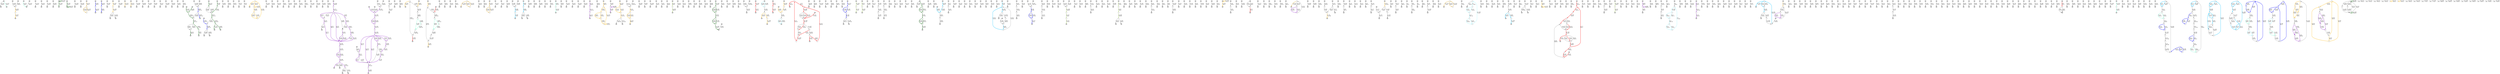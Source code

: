 digraph {
nodesep = 0.5;
node [shape = circle, label = "", height = 0.3];
"0" [style = "filled", fillcolor = "grey"];
"1" [style = "filled", fillcolor = "grey"];
"2" [style = "filled", fillcolor = "grey"];
"3" [style = "filled", fillcolor = "grey"];
"4" [style = "filled", fillcolor = "grey"];
"5" [style = "filled", fillcolor = "grey"];
"6" [style = "filled", fillcolor = "grey"];
"7" [style = "filled", fillcolor = "grey"];
"8" [style = "filled", fillcolor = "grey"];
"9" [style = "filled", fillcolor = "grey"];
"10" [style = "filled", fillcolor = "grey"];
"11" [style = "filled", fillcolor = "grey"];
"12" [style = "filled", fillcolor = "grey"];
"13" [style = "filled", fillcolor = "grey"];
"14" [style = "filled", fillcolor = "grey"];
"15" [style = "filled", fillcolor = "grey"];
"16" [style = "filled", fillcolor = "grey"];
"17" [style = "filled", fillcolor = "grey"];
"18" [style = "filled", fillcolor = "grey"];
"19" [style = "filled", fillcolor = "grey"];
"20" [style = "filled", fillcolor = "grey"];
"21" [style = "filled", fillcolor = "grey"];
"22" [style = "filled", fillcolor = "grey"];
"23" [style = "filled", fillcolor = "grey"];
"24" [style = "filled", fillcolor = "grey"];
"25" [style = "filled", fillcolor = "grey"];
"26" [style = "filled", fillcolor = "grey"];
"27" [style = "filled", fillcolor = "grey"];
"28" [style = "filled", fillcolor = "grey"];
"29" [style = "filled", fillcolor = "grey"];
"30" [style = "filled", fillcolor = "grey"];
"31" [style = "filled", fillcolor = "grey"];
"32" [style = "filled", fillcolor = "grey"];
"33" [style = "filled", fillcolor = "grey"];
"34" [style = "filled", fillcolor = "grey"];
"35" [style = "filled", fillcolor = "grey"];
"36" [style = "filled", fillcolor = "grey"];
"37" [style = "filled", fillcolor = "grey"];
"38" [style = "filled", fillcolor = "grey"];
"39" [style = "filled", fillcolor = "grey"];
"40" [style = "filled", fillcolor = "grey"];
"41" [style = "filled", fillcolor = "grey"];
"42" [style = "filled", fillcolor = "grey"];
"43" [style = "filled", fillcolor = "grey"];
"44" [style = "filled", fillcolor = "grey"];
"45" [style = "filled", fillcolor = "grey"];
"46" [style = "filled", fillcolor = "grey"];
"47" [style = "filled", fillcolor = "grey"];
"48" [style = "filled", fillcolor = "grey"];
"49" [style = "filled", fillcolor = "grey"];
"50" [style = "filled", fillcolor = "grey"];
"51" [style = "filled", fillcolor = "grey"];
"52" [style = "filled", fillcolor = "grey"];
"53" [style = "filled", fillcolor = "grey"];
"54" [style = "filled", fillcolor = "grey"];
"55" [style = "filled", fillcolor = "grey"];
"56" [style = "filled", fillcolor = "grey"];
"57" [style = "filled", fillcolor = "grey"];
"58" [style = "filled", fillcolor = "grey"];
"59" [style = "filled", fillcolor = "grey"];
"60" [style = "filled", fillcolor = "grey"];
"61" [style = "filled", fillcolor = "grey"];
"62" [style = "filled", fillcolor = "grey"];
"63" [style = "filled", fillcolor = "grey"];
"64" [style = "filled", fillcolor = "grey"];
"65" [style = "filled", fillcolor = "grey"];
"66" [style = "filled", fillcolor = "grey"];
"67" [style = "filled", fillcolor = "grey"];
"68" [style = "filled", fillcolor = "grey"];
"69" [style = "filled", fillcolor = "grey"];
"70" [style = "filled", fillcolor = "grey"];
"71" [style = "filled", fillcolor = "grey"];
"72" [style = "filled", fillcolor = "grey"];
"73" [style = "filled", fillcolor = "grey"];
"74" [style = "filled", fillcolor = "grey"];
"75" [style = "filled", fillcolor = "grey"];
"76" [style = "filled", fillcolor = "grey"];
"77" [style = "filled", fillcolor = "grey"];
"78" [style = "filled", fillcolor = "grey"];
"79" [style = "filled", fillcolor = "grey"];
"80" [style = "filled", fillcolor = "grey"];
"81" [style = "filled", fillcolor = "grey"];
"82" [style = "filled", fillcolor = "grey"];
"83" [style = "filled", fillcolor = "grey"];
"84" [style = "filled", fillcolor = "grey"];
"85" [style = "filled", fillcolor = "grey"];
"86" [style = "filled", fillcolor = "grey"];
"87" [style = "filled", fillcolor = "grey"];
"88" [style = "filled", fillcolor = "grey"];
"89" [style = "filled", fillcolor = "grey"];
"90" [style = "filled", fillcolor = "grey"];
"91" [style = "filled", fillcolor = "grey"];
"92" [style = "filled", fillcolor = "grey"];
"93" [style = "filled", fillcolor = "grey"];
"94" [style = "filled", fillcolor = "grey"];
"95" [style = "filled", fillcolor = "grey"];
"96" [style = "filled", fillcolor = "grey"];
"97" [style = "filled", fillcolor = "grey"];
"98" [style = "filled", fillcolor = "grey"];
"99" [style = "filled", fillcolor = "grey"];
"100" [style = "filled", fillcolor = "grey"];
"101" [style = "filled", fillcolor = "grey"];
"102" [style = "filled", fillcolor = "grey"];
"103" [style = "filled", fillcolor = "grey"];
"104" [style = "filled", fillcolor = "grey"];
"105" [style = "filled", fillcolor = "grey"];
"106" [style = "filled", fillcolor = "grey"];
"107" [style = "filled", fillcolor = "grey"];
"108" [style = "filled", fillcolor = "grey"];
"109" [style = "filled", fillcolor = "grey"];
"110" [style = "filled", fillcolor = "grey"];
"111" [style = "filled", fillcolor = "grey"];
"112" [style = "filled", fillcolor = "grey"];
"113" [style = "filled", fillcolor = "grey"];
"114" [style = "filled", fillcolor = "grey"];
"115" [style = "filled", fillcolor = "grey"];
"116" [style = "filled", fillcolor = "grey"];
"117" [style = "filled", fillcolor = "grey"];
"118" [style = "filled", fillcolor = "grey"];
"119" [style = "filled", fillcolor = "grey"];
"120" [style = "filled", fillcolor = "grey"];
"121" [style = "filled", fillcolor = "grey"];
"122" [style = "filled", fillcolor = "grey"];
"123" [style = "filled", fillcolor = "grey"];
"124" [style = "filled", fillcolor = "grey"];
"125" [style = "filled", fillcolor = "grey"];
"126" [style = "filled", fillcolor = "grey"];
"127" [style = "filled", fillcolor = "grey"];
"128" [style = "filled", fillcolor = "grey"];
"129" [style = "filled", fillcolor = "grey"];
"130" [style = "filled", fillcolor = "grey"];
"131" [style = "filled", fillcolor = "grey"];
"132" [style = "filled", fillcolor = "grey"];
"133" [style = "filled", fillcolor = "grey"];
"134" [style = "filled", fillcolor = "grey"];
"135" [style = "filled", fillcolor = "grey"];
"136" [style = "filled", fillcolor = "grey"];
"137" [style = "filled", fillcolor = "grey"];
"138" [style = "filled", fillcolor = "grey"];
"139" [style = "filled", fillcolor = "grey"];
"140" [style = "filled", fillcolor = "grey"];
"141" [style = "filled", fillcolor = "grey"];
"142" [style = "filled", fillcolor = "grey"];
"143" [style = "filled", fillcolor = "grey"];
"144" [style = "filled", fillcolor = "grey"];
"145" [style = "filled", fillcolor = "grey"];
"146" [style = "filled", fillcolor = "grey"];
"147" [style = "filled", fillcolor = "grey"];
"148" [style = "filled", fillcolor = "grey"];
"149" [style = "filled", fillcolor = "grey"];
"150" [style = "filled", fillcolor = "grey"];
"151" [style = "filled", fillcolor = "grey"];
"152" [style = "filled", fillcolor = "grey"];
"153" [style = "filled", fillcolor = "grey"];
"154" [style = "filled", fillcolor = "grey"];
"155" [style = "filled", fillcolor = "grey"];
"156" [style = "filled", fillcolor = "grey"];
"157" [style = "filled", fillcolor = "grey"];
"158" [style = "filled", fillcolor = "grey"];
"159" [style = "filled", fillcolor = "grey"];
"160" [style = "filled", fillcolor = "grey"];
"161" [style = "filled", fillcolor = "grey"];
"162" [style = "filled", fillcolor = "grey"];
"163" [style = "filled", fillcolor = "grey"];
"164" [style = "filled", fillcolor = "grey"];
"165" [style = "filled", fillcolor = "grey"];
"166" [style = "filled", fillcolor = "grey"];
"167" [style = "filled", fillcolor = "grey"];
"168" [style = "filled", fillcolor = "grey"];
"169" [style = "filled", fillcolor = "grey"];
"170" [style = "filled", fillcolor = "grey"];
"171" [style = "filled", fillcolor = "grey"];
"172" [style = "filled", fillcolor = "grey"];
"173" [style = "filled", fillcolor = "grey"];
"174" [style = "filled", fillcolor = "grey"];
"175" [style = "filled", fillcolor = "grey"];
"176" [style = "filled", fillcolor = "grey"];
"177" [style = "filled", fillcolor = "grey"];
"178" [style = "filled", fillcolor = "grey"];
"179" [style = "filled", fillcolor = "grey"];
"180" [style = "filled", fillcolor = "grey"];
"181" [style = "filled", fillcolor = "grey"];
"182" [style = "filled", fillcolor = "grey"];
"183" [style = "filled", fillcolor = "grey"];
"184" [style = "filled", fillcolor = "grey"];
"185" [style = "filled", fillcolor = "grey"];
"186" [style = "filled", fillcolor = "grey"];
"187" [style = "filled", fillcolor = "grey"];
"188" [style = "filled", fillcolor = "grey"];
"189" [style = "filled", fillcolor = "grey"];
"190" [style = "filled", fillcolor = "grey"];
"191" [style = "filled", fillcolor = "grey"];
"192" [style = "filled", fillcolor = "grey"];
"193" [style = "filled", fillcolor = "grey"];
"194" [style = "filled", fillcolor = "grey"];
"195" [style = "filled", fillcolor = "grey"];
"196" [style = "filled", fillcolor = "grey"];
"197" [style = "filled", fillcolor = "grey"];
"198" [style = "filled", fillcolor = "grey"];
"199" [style = "filled", fillcolor = "grey"];
"200" [style = "filled", fillcolor = "grey"];
"201" [style = "filled", fillcolor = "grey"];
"202" [style = "filled", fillcolor = "grey"];
"203" [style = "filled", fillcolor = "grey"];
"204" [style = "filled", fillcolor = "grey"];
"205" [style = "filled", fillcolor = "grey"];
"206" [style = "filled", fillcolor = "grey"];
"207" [style = "filled", fillcolor = "grey"];
"208" [style = "filled", fillcolor = "grey"];
"209" [style = "filled", fillcolor = "grey"];
"210" [style = "filled", fillcolor = "grey"];
"211" [style = "filled", fillcolor = "grey"];
"212" [style = "filled", fillcolor = "grey"];
"213" [style = "filled", fillcolor = "grey"];
"214" [style = "filled", fillcolor = "grey"];
"215" [style = "filled", fillcolor = "grey"];
"216" [style = "filled", fillcolor = "grey"];
"217" [style = "filled", fillcolor = "grey"];
"218" [style = "filled", fillcolor = "grey"];
"219" [style = "filled", fillcolor = "grey"];
"220" [style = "filled", fillcolor = "grey"];
"221" [style = "filled", fillcolor = "grey"];
"222" [style = "filled", fillcolor = "grey"];
"223" [style = "filled", fillcolor = "grey"];
"224" [style = "filled", fillcolor = "grey"];
"225" [style = "filled", fillcolor = "grey"];
"226" [style = "filled", fillcolor = "grey"];
"227" [style = "filled", fillcolor = "grey"];
"228" [style = "filled", fillcolor = "grey"];
"229" [style = "filled", fillcolor = "grey"];
"230" [style = "filled", fillcolor = "grey"];
"231" [style = "filled", fillcolor = "grey"];
"232" [style = "filled", fillcolor = "grey"];
"233" [style = "filled", fillcolor = "grey"];
"234" [style = "filled", fillcolor = "grey"];
"235" [style = "filled", fillcolor = "grey"];
"236" [style = "filled", fillcolor = "grey"];
"237" [style = "filled", fillcolor = "grey"];
"238" [style = "filled", fillcolor = "grey"];
"239" [style = "filled", fillcolor = "grey"];
"240" [style = "filled", fillcolor = "grey"];
"241" [style = "filled", fillcolor = "grey"];
"242" [style = "filled", fillcolor = "grey"];
"243" [style = "filled", fillcolor = "grey"];
"244" [style = "filled", fillcolor = "grey"];
"245" [style = "filled", fillcolor = "grey"];
"246" [style = "filled", fillcolor = "grey"];
"247" [style = "filled", fillcolor = "grey"];
"248" [style = "filled", fillcolor = "grey"];
"249" [style = "filled", fillcolor = "grey"];
"250" [style = "filled", fillcolor = "grey"];
"251" [style = "filled", fillcolor = "grey"];
"252" [style = "filled", fillcolor = "grey"];
"253" [style = "filled", fillcolor = "grey"];
"254" [style = "filled", fillcolor = "grey"];
"255" [style = "filled", fillcolor = "grey"];
"256" [style = "filled", fillcolor = "grey"];
"257" [style = "filled", fillcolor = "grey"];
"258" [style = "filled", fillcolor = "grey"];
"259" [style = "filled", fillcolor = "grey"];
"260" [style = "filled", fillcolor = "grey"];
"261" [style = "filled", fillcolor = "grey"];
"262" [style = "filled", fillcolor = "grey"];
"263" [style = "filled", fillcolor = "grey"];
"264" [style = "filled", fillcolor = "grey"];
"265" [style = "filled", fillcolor = "grey"];
"266" [style = "filled", fillcolor = "grey"];
"267" [style = "filled", fillcolor = "grey"];
"268" [style = "filled", fillcolor = "grey"];
"269" [style = "filled", fillcolor = "grey"];
"270" [style = "filled", fillcolor = "grey"];
"271" [style = "filled", fillcolor = "grey"];
"272" [style = "filled", fillcolor = "grey"];
"273" [style = "filled", fillcolor = "grey"];
"274" [style = "filled", fillcolor = "grey"];
"275" [style = "filled", fillcolor = "grey"];
"276" [style = "filled", fillcolor = "grey"];
"277" [style = "filled", fillcolor = "grey"];
"278" [style = "filled", fillcolor = "grey"];
"279" [style = "filled", fillcolor = "grey"];
"280" [style = "filled", fillcolor = "grey"];
"281" [style = "filled", fillcolor = "grey"];
"282" [style = "filled", fillcolor = "grey"];
"283" [style = "filled", fillcolor = "grey"];
"284" [style = "filled", fillcolor = "grey"];
"285" [style = "filled", fillcolor = "grey"];
"286" [style = "filled", fillcolor = "grey"];
"287" [style = "filled", fillcolor = "grey"];
"288" [style = "filled", fillcolor = "grey"];
"289" [style = "filled", fillcolor = "grey"];
"290" [style = "filled", fillcolor = "grey"];
"291" [style = "filled", fillcolor = "grey"];
"292" [style = "filled", fillcolor = "grey"];
"293" [style = "filled", fillcolor = "grey"];
"294" [style = "filled", fillcolor = "grey"];
"295" [style = "filled", fillcolor = "grey"];
"296" [style = "filled", fillcolor = "grey"];
"297" [style = "filled", fillcolor = "grey"];
"298" [style = "filled", fillcolor = "grey"];
"299" [style = "filled", fillcolor = "grey"];
"300" [style = "filled", fillcolor = "grey"];
"301" [style = "filled", fillcolor = "grey"];
"302" [style = "filled", fillcolor = "grey"];
"303" [style = "filled", fillcolor = "grey"];
"304" [style = "filled", fillcolor = "grey"];
"305" [style = "filled", fillcolor = "grey"];
"306" [style = "filled", fillcolor = "grey"];
"307" [style = "filled", fillcolor = "grey"];
"308" [style = "filled", fillcolor = "grey"];
"309" [style = "filled", fillcolor = "grey"];
"310" [style = "filled", fillcolor = "grey"];
"311" [style = "filled", fillcolor = "grey"];
"312" [style = "filled", fillcolor = "grey"];
"313" [style = "filled", fillcolor = "grey"];
"314" [style = "filled", fillcolor = "grey"];
"315" [style = "filled", fillcolor = "grey"];
"316" [style = "filled", fillcolor = "grey"];
"317" [style = "filled", fillcolor = "grey"];
"318" [style = "filled", fillcolor = "grey"];
"319" [style = "filled", fillcolor = "grey"];
"320" [style = "filled", fillcolor = "grey"];
"321" [style = "filled", fillcolor = "grey"];
"322" [style = "filled", fillcolor = "grey"];
"323" [style = "filled", fillcolor = "grey"];
"324" [style = "filled", fillcolor = "grey"];
"325" [style = "filled", fillcolor = "grey"];
"326" [style = "filled", fillcolor = "grey"];
"327" [style = "filled", fillcolor = "grey"];
"328" [style = "filled", fillcolor = "grey"];
"329" [style = "filled", fillcolor = "grey"];
"330" [style = "filled", fillcolor = "grey"];
"331" [style = "filled", fillcolor = "grey"];
"332" [style = "filled", fillcolor = "grey"];
"333" [style = "filled", fillcolor = "grey"];
"334" [style = "filled", fillcolor = "grey"];
"335" [style = "filled", fillcolor = "grey"];
"336" [style = "filled", fillcolor = "grey"];
"337" [style = "filled", fillcolor = "grey"];
"338" [style = "filled", fillcolor = "grey"];
"339" [style = "filled", fillcolor = "grey"];
"340" [style = "filled", fillcolor = "grey"];
"341" [style = "filled", fillcolor = "grey"];
"342" [style = "filled", fillcolor = "grey"];
"343" [style = "filled", fillcolor = "grey"];
"344" [style = "filled", fillcolor = "grey"];
"345" [style = "filled", fillcolor = "grey"];
"346" [style = "filled", fillcolor = "grey"];
"347" [style = "filled", fillcolor = "grey"];
"348" [style = "filled", fillcolor = "grey"];
"349" [style = "filled", fillcolor = "grey"];
"350" [style = "filled", fillcolor = "grey"];
"351" [style = "filled", fillcolor = "grey"];
"352" [style = "filled", fillcolor = "grey"];
"353" [style = "filled", fillcolor = "grey"];
"354" [style = "filled", fillcolor = "grey"];
"355" [style = "filled", fillcolor = "grey"];
"356" [style = "filled", fillcolor = "grey"];
"357" [style = "filled", fillcolor = "grey"];
"358" [style = "filled", fillcolor = "grey"];
"359" [style = "filled", fillcolor = "grey"];
"360" [style = "filled", fillcolor = "grey"];
"361" [style = "filled", fillcolor = "grey"];
"362" [style = "filled", fillcolor = "grey"];
"363" [style = "filled", fillcolor = "grey"];
"364" [style = "filled", fillcolor = "grey"];
"365" [style = "filled", fillcolor = "grey"];
"366" [style = "filled", fillcolor = "grey"];
"367" [style = "filled", fillcolor = "grey"];
"368" [style = "filled", fillcolor = "grey"];
"369" [style = "filled", fillcolor = "grey"];
"370" [style = "filled", fillcolor = "grey"];
"371" [style = "filled", fillcolor = "grey"];
"372" [style = "filled", fillcolor = "grey"];
"373" [style = "filled", fillcolor = "grey"];
"374" [style = "filled", fillcolor = "grey"];
"375" [style = "filled", fillcolor = "grey"];
"376" [style = "filled", fillcolor = "grey"];
"377" [style = "filled", fillcolor = "grey"];
"378" [style = "filled", fillcolor = "grey"];
"379" [style = "filled", fillcolor = "grey"];
"380" [style = "filled", fillcolor = "grey"];
"381" [style = "filled", fillcolor = "grey"];
"382" [style = "filled", fillcolor = "grey"];
"383" [style = "filled", fillcolor = "grey"];
"384" [style = "filled", fillcolor = "grey"];
"385" [style = "filled", fillcolor = "grey"];
"386" [style = "filled", fillcolor = "grey"];
"387" [style = "filled", fillcolor = "grey"];
"388" [style = "filled", fillcolor = "grey"];
"389" [style = "filled", fillcolor = "grey"];
"390" [style = "filled", fillcolor = "grey"];
"391" [style = "filled", fillcolor = "grey"];
"392" [style = "filled", fillcolor = "grey"];
"393" [style = "filled", fillcolor = "grey"];
"394" [style = "filled", fillcolor = "grey"];
"395" [style = "filled", fillcolor = "grey"];
"396" [style = "filled", fillcolor = "grey"];
"397" [style = "filled", fillcolor = "grey"];
"398" [style = "filled", fillcolor = "grey"];
"399" [style = "filled", fillcolor = "grey"];
"400" [style = "filled", fillcolor = "grey"];
"401" [style = "filled", fillcolor = "grey"];
"402" [style = "filled", fillcolor = "grey"];
"403" [style = "filled", fillcolor = "grey"];
"404" [style = "filled", fillcolor = "grey"];
"405" [style = "filled", fillcolor = "grey"];
"406" [style = "filled", fillcolor = "grey"];
"407" [style = "filled", fillcolor = "grey"];
"408" [style = "filled", fillcolor = "grey"];
"409" [style = "filled", fillcolor = "grey"];
"410" [style = "filled", fillcolor = "grey"];
"411" [style = "filled", fillcolor = "grey"];
"412" [style = "filled", fillcolor = "grey"];
"413" [style = "filled", fillcolor = "grey"];
"414" [style = "filled", fillcolor = "grey"];
"415" [style = "filled", fillcolor = "grey"];
"416" [style = "filled", fillcolor = "grey"];
"417" [style = "filled", fillcolor = "grey"];
"418" [style = "filled", fillcolor = "grey"];
"419" [style = "filled", fillcolor = "grey"];
"420" [style = "filled", fillcolor = "grey"];
"421" [style = "filled", fillcolor = "grey"];
"422" [style = "filled", fillcolor = "grey"];
"423" [style = "filled", fillcolor = "grey"];
"424" [style = "filled", fillcolor = "grey"];
"425" [style = "filled", fillcolor = "grey"];
"426" [style = "filled", fillcolor = "grey"];
"427" [style = "filled", fillcolor = "grey"];
"428" [style = "filled", fillcolor = "grey"];
"429" [style = "filled", fillcolor = "grey"];
"430" [style = "filled", fillcolor = "grey"];
"431" [style = "filled", fillcolor = "grey"];
"432" [style = "filled", fillcolor = "grey"];
"433" [style = "filled", fillcolor = "grey"];
"434" [style = "filled", fillcolor = "grey"];
"435" [style = "filled", fillcolor = "grey"];
"436" [style = "filled", fillcolor = "grey"];
"437" [style = "filled", fillcolor = "grey"];
"438" [style = "filled", fillcolor = "grey"];
"439" [style = "filled", fillcolor = "grey"];
"440" [style = "filled", fillcolor = "grey"];
"441" [style = "filled", fillcolor = "grey"];
"442" [style = "filled", fillcolor = "grey"];
"443" [style = "filled", fillcolor = "grey"];
"444" [style = "filled", fillcolor = "grey"];
"445" [style = "filled", fillcolor = "grey"];
"446" [style = "filled", fillcolor = "grey"];
"447" [style = "filled", fillcolor = "grey"];
"448" [style = "filled", fillcolor = "grey"];
"449" [style = "filled", fillcolor = "grey"];
"450" [style = "filled", fillcolor = "grey"];
"451" [style = "filled", fillcolor = "grey"];
"452" [style = "filled", fillcolor = "grey"];
"453" [style = "filled", fillcolor = "grey"];
"454" [style = "filled", fillcolor = "grey"];
"455" [style = "filled", fillcolor = "grey"];
"456" [style = "filled", fillcolor = "grey"];
"457" [style = "filled", fillcolor = "grey"];
"458" [style = "filled", fillcolor = "grey"];
"459" [style = "filled", fillcolor = "grey"];
"460" [style = "filled", fillcolor = "grey"];
"461" [style = "filled", fillcolor = "grey"];
"462" [style = "filled", fillcolor = "grey"];
"463" [style = "filled", fillcolor = "grey"];
"464" [style = "filled", fillcolor = "grey"];
"465" [style = "filled", fillcolor = "grey"];
"466" [style = "filled", fillcolor = "grey"];
"467" [style = "filled", fillcolor = "grey"];
"468" [style = "filled", fillcolor = "grey"];
"469" [style = "filled", fillcolor = "grey"];
"470" [style = "filled", fillcolor = "grey"];
"471" [style = "filled", fillcolor = "grey"];
"472" [style = "filled", fillcolor = "grey"];
"473" [style = "filled", fillcolor = "grey"];
"474" [style = "filled", fillcolor = "grey"];
"475" [style = "filled", fillcolor = "grey"];
"476" [style = "filled", fillcolor = "grey"];
"477" [style = "filled", fillcolor = "grey"];
"478" [style = "filled", fillcolor = "grey"];
"479" [style = "filled", fillcolor = "grey"];
"480" [style = "filled", fillcolor = "grey"];
"481" [style = "filled", fillcolor = "grey"];
"482" [style = "filled", fillcolor = "grey"];
"483" [style = "filled", fillcolor = "grey"];
"484" [style = "filled", fillcolor = "grey"];
"485" [style = "filled", fillcolor = "grey"];
"486" [style = "filled", fillcolor = "grey"];
"487" [style = "filled", fillcolor = "grey"];
"488" [style = "filled", fillcolor = "grey"];
"489" [style = "filled", fillcolor = "grey"];
"490" [style = "filled", fillcolor = "grey"];
"491" [style = "filled", fillcolor = "grey"];
"492" [style = "filled", fillcolor = "grey"];
"493" [style = "filled", fillcolor = "grey"];
"494" [style = "filled", fillcolor = "grey"];
"495" [style = "filled", fillcolor = "grey"];
"496" [style = "filled", fillcolor = "grey"];
"497" [style = "filled", fillcolor = "grey"];
"498" [style = "filled", fillcolor = "grey"];
"499" [style = "filled", fillcolor = "grey"];
"500" [style = "filled", fillcolor = "grey"];
"501" [style = "filled", fillcolor = "grey"];
"502" [style = "filled", fillcolor = "grey"];
"503" [style = "filled", fillcolor = "grey"];
"504" [style = "filled", fillcolor = "grey"];
"505" [style = "filled", fillcolor = "grey"];
"506" [style = "filled", fillcolor = "grey"];
"507" [style = "filled", fillcolor = "grey"];
"508" [style = "filled", fillcolor = "grey"];
"509" [style = "filled", fillcolor = "grey"];
"510" [style = "filled", fillcolor = "grey"];
"511" [style = "filled", fillcolor = "grey"];
"512" [style = "filled", fillcolor = "grey"];
"513" [style = "filled", fillcolor = "grey"];
"514" [style = "filled", fillcolor = "grey"];
"515" [style = "filled", fillcolor = "grey"];
"516" [style = "filled", fillcolor = "grey"];
"517" [style = "filled", fillcolor = "grey"];
"518" [style = "filled", fillcolor = "grey"];
"519" [style = "filled", fillcolor = "grey"];
"520" [style = "filled", fillcolor = "grey"];
"521" [style = "filled", fillcolor = "grey"];
"522" [style = "filled", fillcolor = "grey"];
"523" [style = "filled", fillcolor = "grey"];
"524" [style = "filled", fillcolor = "grey"];
"525" [style = "filled", fillcolor = "grey"];
"526" [style = "filled", fillcolor = "grey"];
"527" [style = "filled", fillcolor = "grey"];
"528" [style = "filled", fillcolor = "grey"];
"529" [style = "filled", fillcolor = "grey"];
"530" [style = "filled", fillcolor = "grey"];
"531" [style = "filled", fillcolor = "grey"];
"532" [style = "filled", fillcolor = "grey"];
"533" [style = "filled", fillcolor = "grey"];
"534" [style = "filled", fillcolor = "grey"];
"535" [style = "filled", fillcolor = "grey"];
"536" [style = "filled", fillcolor = "grey"];
"537" [style = "filled", fillcolor = "grey"];
"538" [style = "filled", fillcolor = "grey"];
"539" [style = "filled", fillcolor = "grey"];
"540" [style = "filled", fillcolor = "grey"];
"541" [style = "filled", fillcolor = "grey"];
"542" [style = "filled", fillcolor = "grey"];
"543" [style = "filled", fillcolor = "grey"];
"544" [style = "filled", fillcolor = "grey"];
"545" [style = "filled", fillcolor = "grey"];
"546" [style = "filled", fillcolor = "grey"];
"547" [style = "filled", fillcolor = "grey"];
"548" [style = "filled", fillcolor = "grey"];
"549" [style = "filled", fillcolor = "grey"];
"550" [style = "filled", fillcolor = "grey"];
"551" [style = "filled", fillcolor = "grey"];
"552" [style = "filled", fillcolor = "grey"];
"553" [style = "filled", fillcolor = "grey"];
"554" [style = "filled", fillcolor = "grey"];
"555" [style = "filled", fillcolor = "grey"];
"556" [style = "filled", fillcolor = "grey"];
"557" [style = "filled", fillcolor = "grey"];
"558" [style = "filled", fillcolor = "grey"];
"559" [style = "filled", fillcolor = "grey"];
"560" [style = "filled", fillcolor = "grey"];
"561" [style = "filled", fillcolor = "grey"];
"562" [style = "filled", fillcolor = "grey"];
"563" [style = "filled", fillcolor = "grey"];
"564" [style = "filled", fillcolor = "grey"];
"565" [style = "filled", fillcolor = "grey"];
"566" [style = "filled", fillcolor = "grey"];
"567" [style = "filled", fillcolor = "grey"];
"568" [style = "filled", fillcolor = "grey"];
"569" [style = "filled", fillcolor = "grey"];
"570" [style = "filled", fillcolor = "grey"];
"571" [style = "filled", fillcolor = "grey"];
"572" [style = "filled", fillcolor = "grey"];
"573" [style = "filled", fillcolor = "grey"];
"574" [style = "filled", fillcolor = "grey"];
"575" [style = "filled", fillcolor = "grey"];
"576" [style = "filled", fillcolor = "grey"];
"577" [style = "filled", fillcolor = "grey"];
"578" [style = "filled", fillcolor = "grey"];
"579" [style = "filled", fillcolor = "grey"];
"580" [style = "filled", fillcolor = "grey"];
"581" [style = "filled", fillcolor = "grey"];
"582" [style = "filled", fillcolor = "grey"];
"583" [style = "filled", fillcolor = "grey"];
"584" [style = "filled", fillcolor = "grey"];
"585" [style = "filled", fillcolor = "grey"];
"586" [style = "filled", fillcolor = "grey"];
"587" [style = "filled", fillcolor = "grey"];
"588" [style = "filled", fillcolor = "grey"];
"589" [style = "filled", fillcolor = "grey"];
"590" [style = "filled", fillcolor = "grey"];
"591" [style = "filled", fillcolor = "grey"];
"592" [style = "filled", fillcolor = "grey"];
"593" [style = "filled", fillcolor = "grey"];
"594" [style = "filled", fillcolor = "grey"];
"595" [style = "filled", fillcolor = "grey"];
"596" [style = "filled", fillcolor = "grey"];
"597" [style = "filled", fillcolor = "grey"];
"598" [style = "filled", fillcolor = "grey"];
"599" [style = "filled", fillcolor = "grey"];
"600" [style = "filled", fillcolor = "grey"];
"601" [style = "filled", fillcolor = "grey"];
"602" [style = "filled", fillcolor = "grey"];
"603" [style = "filled", fillcolor = "grey"];
"604" [style = "filled", fillcolor = "grey"];
"605" [style = "filled", fillcolor = "grey"];
"606" [style = "filled", fillcolor = "grey"];
"607" [style = "filled", fillcolor = "grey"];
"608" [style = "filled", fillcolor = "grey"];
"609" [style = "filled", fillcolor = "grey"];
"610" [style = "filled", fillcolor = "grey"];
"611" [style = "filled", fillcolor = "grey"];
"612" [style = "filled", fillcolor = "grey"];
"613" [style = "filled", fillcolor = "grey"];
"614" [style = "filled", fillcolor = "grey"];
"615" [style = "filled", fillcolor = "grey"];
"616" [style = "filled", fillcolor = "grey"];
"617" [style = "filled", fillcolor = "grey"];
"618" [style = "filled", fillcolor = "grey"];
"619" [style = "filled", fillcolor = "grey"];
"620" [style = "filled", fillcolor = "grey"];
"621" [style = "filled", fillcolor = "grey"];
"622" [style = "filled", fillcolor = "grey"];
"623" [style = "filled", fillcolor = "grey"];
"624" [style = "filled", fillcolor = "grey"];
"625" [style = "filled", fillcolor = "grey"];
"626" [style = "filled", fillcolor = "grey"];
"627" [style = "filled", fillcolor = "grey"];
"628" [style = "filled", fillcolor = "grey"];
"629" [style = "filled", fillcolor = "grey"];
"630" [style = "filled", fillcolor = "grey"];
"631" [style = "filled", fillcolor = "grey"];
"632" [style = "filled", fillcolor = "grey"];
"633" [style = "filled", fillcolor = "grey"];
"634" [style = "filled", fillcolor = "grey"];
"635" [style = "filled", fillcolor = "grey"];
"636" [style = "filled", fillcolor = "grey"];
"637" [style = "filled", fillcolor = "grey"];
"638" [style = "filled", fillcolor = "grey"];
"639" [style = "filled", fillcolor = "grey"];
"640" [style = "filled", fillcolor = "grey"];
"641" [style = "filled", fillcolor = "grey"];
"642" [style = "filled", fillcolor = "grey"];
"643" [style = "filled", fillcolor = "grey"];
"644" [style = "filled", fillcolor = "grey"];
"645" [style = "filled", fillcolor = "grey"];
"646" [style = "filled", fillcolor = "grey"];
"647" [style = "filled", fillcolor = "grey"];
"648" [style = "filled", fillcolor = "grey"];
"649" [style = "filled", fillcolor = "grey"];
"650" [style = "filled", fillcolor = "grey"];
"651" [style = "filled", fillcolor = "grey"];
"652" [style = "filled", fillcolor = "grey"];
"653" [style = "filled", fillcolor = "grey"];
"654" [style = "filled", fillcolor = "grey"];
"655" [style = "filled", fillcolor = "grey"];
"656" [style = "filled", fillcolor = "grey"];
"657" [style = "filled", fillcolor = "grey"];
"658" [style = "filled", fillcolor = "grey"];
"659" [style = "filled", fillcolor = "grey"];
"660" [style = "filled", fillcolor = "grey"];
"661" [style = "filled", fillcolor = "grey"];
"662" [style = "filled", fillcolor = "grey"];
"663" [style = "filled", fillcolor = "grey"];
"664" [style = "filled", fillcolor = "grey"];
"665" [style = "filled", fillcolor = "grey"];
"666" [style = "filled", fillcolor = "grey"];
"667" [style = "filled", fillcolor = "grey"];
"668" [style = "filled", fillcolor = "grey"];
"669" [style = "filled", fillcolor = "grey"];
"670" [style = "filled", fillcolor = "grey"];
"671" [style = "filled", fillcolor = "grey"];
"672" [style = "filled", fillcolor = "grey"];
"673" [style = "filled", fillcolor = "grey"];
"674" [style = "filled", fillcolor = "grey"];
"675" [style = "filled", fillcolor = "grey"];
"676" [style = "filled", fillcolor = "grey"];
"677" [style = "filled", fillcolor = "grey"];
"678" [style = "filled", fillcolor = "grey"];
"679" [style = "filled", fillcolor = "grey"];
"680" [style = "filled", fillcolor = "grey"];
"681" [style = "filled", fillcolor = "grey"];
"682" [style = "filled", fillcolor = "grey"];
"683" [style = "filled", fillcolor = "grey"];
"684" [style = "filled", fillcolor = "grey"];
"685" [style = "filled", fillcolor = "grey"];
"686" [style = "filled", fillcolor = "grey"];
"687" [style = "filled", fillcolor = "grey"];
"688" [style = "filled", fillcolor = "grey"];
"689" [style = "filled", fillcolor = "grey"];
"690" [style = "filled", fillcolor = "grey"];
"691" [style = "filled", fillcolor = "grey"];
"692" [style = "filled", fillcolor = "grey"];
"693" [style = "filled", fillcolor = "grey"];
"694" [style = "filled", fillcolor = "grey"];
"695" [style = "filled", fillcolor = "grey"];
"696" [style = "filled", fillcolor = "grey"];
"697" [style = "filled", fillcolor = "grey"];
"698" [style = "filled", fillcolor = "grey"];
"699" [style = "filled", fillcolor = "grey"];
"700" [style = "filled", fillcolor = "grey"];
"701" [style = "filled", fillcolor = "grey"];
"702" [style = "filled", fillcolor = "grey"];
"703" [style = "filled", fillcolor = "grey"];
"704" [style = "filled", fillcolor = "grey"];
"705" [style = "filled", fillcolor = "grey"];
"706" [style = "filled", fillcolor = "grey"];
"707" [style = "filled", fillcolor = "grey"];
"708" [style = "filled", fillcolor = "grey"];
"709" [style = "filled", fillcolor = "grey"];
"336" -> "419" [label = "id 1\l5k 3x", color = "black"] ;
"359" -> "332" [label = "id -1\l5k 3x", color = "black"] ;
"421" -> "710" [label = "id 5\l10k 6x", color = "black"] ;
"711" -> "347" [label = "id -5\l10k 6x", color = "black"] ;
"711" -> "712" [label = "id 7\l1.7k 8x", color = "cadetblue1" , penwidth = 3] ;
"713" -> "710" [label = "id -7\l1.7k 8x", color = "cadetblue1" , penwidth = 3] ;
"714" -> "715" [label = "id 9\l1.9k 6x", color = "cadetblue1" , penwidth = 3] ;
"716" -> "717" [label = "id -9\l1.9k 6x", color = "cadetblue1" , penwidth = 3] ;
"714" -> "715" [label = "id 10\l2.8k 7x", color = "cadetblue1" , penwidth = 3] ;
"716" -> "717" [label = "id -10\l2.8k 7x", color = "cadetblue1" , penwidth = 3] ;
"715" -> "718" [label = "id 11\l18k 13x", color = "cadetblue1" , penwidth = 3] ;
"719" -> "716" [label = "id -11\l18k 13x", color = "cadetblue1" , penwidth = 3] ;
"718" -> "713" [label = "id 12\l1.0k 3x", color = "cadetblue1" , penwidth = 3] ;
"712" -> "719" [label = "id -12\l1.0k 3x", color = "cadetblue1" , penwidth = 3] ;
"718" -> "713" [label = "id 13\l1.4k 5x", color = "cadetblue1" , penwidth = 3] ;
"712" -> "719" [label = "id -13\l1.4k 5x", color = "cadetblue1" , penwidth = 3] ;
"720" -> "721" [label = "id 16\l7k 1x", color = "deepskyblue1" , penwidth = 3] ;
"722" -> "723" [label = "id -16\l7k 1x", color = "deepskyblue1" , penwidth = 3] ;
"724" -> "725" [label = "id 20\l2.9k 2x", color = "blue" , penwidth = 3] ;
"726" -> "727" [label = "id -20\l2.9k 2x", color = "blue" , penwidth = 3] ;
"728" -> "729" [label = "id 22\l4.9k 18x", color = "black"] ;
"730" -> "731" [label = "id -22\l4.9k 18x", color = "black"] ;
"729" -> "732" [label = "id 24\l0.7k 19x", color = "black"] ;
"733" -> "730" [label = "id -24\l0.7k 19x", color = "black"] ;
"734" -> "735" [label = "id 30\l1.8k 8x", color = "blue" , penwidth = 3] ;
"736" -> "737" [label = "id -30\l1.8k 8x", color = "blue" , penwidth = 3] ;
"734" -> "735" [label = "id 31\l2.9k 2x", color = "blue" , penwidth = 3] ;
"736" -> "737" [label = "id -31\l2.9k 2x", color = "blue" , penwidth = 3] ;
"735" -> "738" [label = "id 32\l2.6k 8x", color = "black"] ;
"739" -> "736" [label = "id -32\l2.6k 8x", color = "black"] ;
"738" -> "740" [label = "id 33\l1.6k 2x", color = "aquamarine1" , penwidth = 3] ;
"741" -> "739" [label = "id -33\l1.6k 2x", color = "aquamarine1" , penwidth = 3] ;
"738" -> "740" [label = "id 34\l2.8k 8x", color = "aquamarine1" , penwidth = 3] ;
"741" -> "739" [label = "id -34\l2.8k 8x", color = "aquamarine1" , penwidth = 3] ;
"740" -> "722" [label = "id 35\l1.4k 9x", color = "black"] ;
"721" -> "741" [label = "id -35\l1.4k 9x", color = "black"] ;
"365" -> "346" [label = "id 45\l11k 6x", color = "black"] ;
"388" -> "412" [label = "id -45\l11k 6x", color = "black"] ;
"268" -> "328" [label = "id 48\l24k 3x", color = "black"] ;
"398" -> "276" [label = "id -48\l24k 3x", color = "black"] ;
"428" -> "358" [label = "id 52\l36k 5x", color = "black"] ;
"330" -> "331" [label = "id -52\l36k 5x", color = "black"] ;
"742" -> "314" [label = "id 58\l42k 7x", color = "black"] ;
"624" -> "743" [label = "id -58\l42k 7x", color = "black"] ;
"684" -> "744" [label = "id 61\l5k 7x", color = "red" , penwidth = 3] ;
"745" -> "286" [label = "id -61\l5k 7x", color = "red" , penwidth = 3] ;
"744" -> "632" [label = "id 62\l3.7k 3x", color = "black"] ;
"633" -> "745" [label = "id -62\l3.7k 3x", color = "black"] ;
"744" -> "632" [label = "id 63\l8k 3x", color = "black"] ;
"633" -> "745" [label = "id -63\l8k 3x", color = "black"] ;
"374" -> "460" [label = "id 66\l4.4k 5x", color = "black"] ;
"371" -> "302" [label = "id -66\l4.4k 5x", color = "black"] ;
"292" -> "289" [label = "id 69\l3.8k 3x", color = "black"] ;
"313" -> "462" [label = "id -69\l3.8k 3x", color = "black"] ;
"294" -> "426" [label = "id 70\l84k 5x", color = "black"] ;
"427" -> "418" [label = "id -70\l84k 5x", color = "black"] ;
"380" -> "746" [label = "id 71\l3.9k 2x", color = "red" , penwidth = 3] ;
"747" -> "174" [label = "id -71\l3.9k 2x", color = "red" , penwidth = 3] ;
"746" -> "748" [label = "id 72\l2.9k 2x", color = "red" , penwidth = 3] ;
"749" -> "747" [label = "id -72\l2.9k 2x", color = "red" , penwidth = 3] ;
"747" -> "750" [label = "id 73\l8k 1x", color = "red" , penwidth = 3] ;
"751" -> "746" [label = "id -73\l8k 1x", color = "red" , penwidth = 3] ;
"320" -> "366" [label = "id 78\l38k 3x", color = "black"] ;
"463" -> "315" [label = "id -78\l38k 3x", color = "black"] ;
"376" -> "752" [label = "id 82\l2.5k 1x", color = "black"] ;
"753" -> "308" [label = "id -82\l2.5k 1x", color = "black"] ;
"752" -> "334" [label = "id 83\l2.4k 6x", color = "black"] ;
"283" -> "753" [label = "id -83\l2.4k 6x", color = "black"] ;
"270" -> "269" [label = "id 94\l9k 3x", color = "black"] ;
"324" -> "576" [label = "id -94\l9k 3x", color = "black"] ;
"339" -> "397" [label = "id 99\l40k 5x", color = "black"] ;
"438" -> "443" [label = "id -99\l40k 5x", color = "black"] ;
"416" -> "754" [label = "id 104\l4.5k 3x", color = "black"] ;
"755" -> "555" [label = "id -104\l4.5k 3x", color = "black"] ;
"754" -> "756" [label = "id 105\l5k 7x", color = "black"] ;
"757" -> "755" [label = "id -105\l5k 7x", color = "black"] ;
"756" -> "456" [label = "id 107\l25k 5x", color = "black"] ;
"539" -> "757" [label = "id -107\l25k 5x", color = "black"] ;
"501" -> "758" [label = "id 110\l30k 2x", color = "darkorchid" , penwidth = 3] ;
"759" -> "409" [label = "id -110\l30k 2x", color = "darkorchid" , penwidth = 3] ;
"758" -> "760" [label = "id 111\l2.4k 12x", color = "darkorchid" , penwidth = 3] ;
"761" -> "759" [label = "id -111\l2.4k 12x", color = "darkorchid" , penwidth = 3] ;
"760" -> "434" [label = "id 114\l2.8k 3x", color = "darkorchid" , penwidth = 3] ;
"133" -> "761" [label = "id -114\l2.8k 3x", color = "darkorchid" , penwidth = 3] ;
"654" -> "682" [label = "id 116\l14k 3x", color = "black"] ;
"683" -> "686" [label = "id -116\l14k 3x", color = "black"] ;
"422" -> "762" [label = "id 117\l6k 4x", color = "black"] ;
"763" -> "321" [label = "id -117\l6k 4x", color = "black"] ;
"762" -> "213" [label = "id 118\l2.8k 7x", color = "black"] ;
"389" -> "763" [label = "id -118\l2.8k 7x", color = "black"] ;
"764" -> "765" [label = "id 122\l2.5k 5x", color = "deepskyblue1" , penwidth = 3] ;
"766" -> "767" [label = "id -122\l2.5k 5x", color = "deepskyblue1" , penwidth = 3] ;
"764" -> "765" [label = "id 123\l2.6k 1x", color = "deepskyblue1" , penwidth = 3] ;
"766" -> "767" [label = "id -123\l2.6k 1x", color = "deepskyblue1" , penwidth = 3] ;
"768" -> "769" [label = "id 127\l0.6k 3x", color = "deepskyblue1" , penwidth = 3] ;
"770" -> "771" [label = "id -127\l0.6k 3x", color = "deepskyblue1" , penwidth = 3] ;
"768" -> "772" [label = "id 128\l0.7k 2x", color = "deepskyblue1" , penwidth = 3] ;
"773" -> "771" [label = "id -128\l0.7k 2x", color = "deepskyblue1" , penwidth = 3] ;
"771" -> "770" [label = "id 129\l7k 1x", color = "deepskyblue1" , penwidth = 3] ;
"769" -> "768" [label = "id -129\l7k 1x", color = "deepskyblue1" , penwidth = 3] ;
"769" -> "774" [label = "id 130\l1.9k 1x", color = "deepskyblue1" , penwidth = 3] ;
"775" -> "770" [label = "id -130\l1.9k 1x", color = "deepskyblue1" , penwidth = 3] ;
"774" -> "772" [label = "id 131\l4.9k 4x", color = "black"] ;
"773" -> "775" [label = "id -131\l4.9k 4x", color = "black"] ;
"618" -> "436" [label = "id 143\l6k 3x", color = "black"] ;
"440" -> "273" [label = "id -143\l6k 3x", color = "black"] ;
"776" -> "329" [label = "id 148\l5k 3x", color = "black"] ;
"85" -> "777" [label = "id -148\l5k 3x", color = "black"] ;
"381" -> "220" [label = "id 151\l41k 3x", color = "black"] ;
"316" -> "449" [label = "id -151\l41k 3x", color = "black"] ;
"448" -> "352" [label = "id 153\l15k 3x", color = "black"] ;
"453" -> "342" [label = "id -153\l15k 3x", color = "black"] ;
"429" -> "394" [label = "id 155\l21k 3x", color = "black"] ;
"454" -> "455" [label = "id -155\l21k 3x", color = "black"] ;
"319" -> "778" [label = "id 165\l2.6k 15x", color = "black"] ;
"779" -> "326" [label = "id -165\l2.6k 15x", color = "black"] ;
"778" -> "780" [label = "id 166\l9k 10x", color = "blue" , penwidth = 3] ;
"781" -> "779" [label = "id -166\l9k 10x", color = "blue" , penwidth = 3] ;
"779" -> "187" [label = "id 167\l6k 11x", color = "black"] ;
"233" -> "778" [label = "id -167\l6k 11x", color = "black"] ;
"780" -> "782" [label = "id 168\l1.2k 5x", color = "blue" , penwidth = 3] ;
"783" -> "781" [label = "id -168\l1.2k 5x", color = "blue" , penwidth = 3] ;
"780" -> "782" [label = "id 169\l1.3k 3x", color = "blue" , penwidth = 3] ;
"783" -> "781" [label = "id -169\l1.3k 3x", color = "blue" , penwidth = 3] ;
"468" -> "361" [label = "id 173\l5k 3x", color = "black"] ;
"356" -> "470" [label = "id -173\l5k 3x", color = "black"] ;
"318" -> "364" [label = "id 174\l15k 4x", color = "black"] ;
"402" -> "395" [label = "id -174\l15k 4x", color = "black"] ;
"472" -> "473" [label = "id 175\l5k 4x", color = "black"] ;
"192" -> "221" [label = "id -175\l5k 4x", color = "black"] ;
"644" -> "784" [label = "id 176\l4.3k 7x", color = "black"] ;
"785" -> "475" [label = "id -176\l4.3k 7x", color = "black"] ;
"784" -> "647" [label = "id 177\l11k 3x", color = "black"] ;
"452" -> "785" [label = "id -177\l11k 3x", color = "black"] ;
"784" -> "786" [label = "id 178\l9k 9x", color = "black"] ;
"787" -> "785" [label = "id -178\l9k 9x", color = "black"] ;
"461" -> "372" [label = "id 181\l8k 5x", color = "black"] ;
"477" -> "478" [label = "id -181\l8k 5x", color = "black"] ;
"305" -> "788" [label = "id 183\l6k 16x", color = "black"] ;
"789" -> "323" [label = "id -183\l6k 16x", color = "black"] ;
"788" -> "786" [label = "id 185\l7k 6x", color = "black"] ;
"787" -> "789" [label = "id -185\l7k 6x", color = "black"] ;
"435" -> "439" [label = "id 190\l2.7k 3x", color = "black"] ;
"444" -> "275" [label = "id -190\l2.7k 3x", color = "black"] ;
"488" -> "790" [label = "id 203\l3.7k 0x", color = "goldenrod" , penwidth = 3] ;
"791" -> "295" [label = "id -203\l3.7k 0x", color = "goldenrod" , penwidth = 3] ;
"790" -> "792" [label = "id 204\l2.2k 4x", color = "black"] ;
"793" -> "791" [label = "id -204\l2.2k 4x", color = "black"] ;
"792" -> "794" [label = "id 206\l1.0k 2x", color = "darkorchid" , penwidth = 3] ;
"795" -> "793" [label = "id -206\l1.0k 2x", color = "darkorchid" , penwidth = 3] ;
"792" -> "794" [label = "id 207\l1.2k 5x", color = "darkorchid" , penwidth = 3] ;
"795" -> "793" [label = "id -207\l1.2k 5x", color = "darkorchid" , penwidth = 3] ;
"265" -> "796" [label = "id 210\l4.8k 3x", color = "black"] ;
"797" -> "345" [label = "id -210\l4.8k 3x", color = "black"] ;
"796" -> "264" [label = "id 211\l2.1k 5x", color = "black"] ;
"246" -> "797" [label = "id -211\l2.1k 5x", color = "black"] ;
"263" -> "798" [label = "id 215\l4.8k 16x", color = "black"] ;
"799" -> "262" [label = "id -215\l4.8k 16x", color = "black"] ;
"798" -> "800" [label = "id 216\l2.1k 21x", color = "darkgoldenrod1" , penwidth = 3] ;
"801" -> "799" [label = "id -216\l2.1k 21x", color = "darkgoldenrod1" , penwidth = 3] ;
"799" -> "266" [label = "id 217\l4.1k 16x", color = "black"] ;
"141" -> "798" [label = "id -217\l4.1k 16x", color = "black"] ;
"800" -> "802" [label = "id 218\l11k 6x", color = "darkgoldenrod1" , penwidth = 3] ;
"803" -> "801" [label = "id -218\l11k 6x", color = "darkgoldenrod1" , penwidth = 3] ;
"800" -> "802" [label = "id 219\l12k 4x", color = "darkgoldenrod1" , penwidth = 3] ;
"803" -> "801" [label = "id -219\l12k 4x", color = "darkgoldenrod1" , penwidth = 3] ;
"260" -> "423" [label = "id 226\l4.4k 6x", color = "black"] ;
"433" -> "598" [label = "id -226\l4.4k 6x", color = "black"] ;
"290" -> "587" [label = "id 229\l37k 3x", color = "black"] ;
"590" -> "594" [label = "id -229\l37k 3x", color = "black"] ;
"251" -> "804" [label = "id 231\l17k 4x", color = "darkolivegreen3" , penwidth = 3] ;
"805" -> "572" [label = "id -231\l17k 4x", color = "darkolivegreen3" , penwidth = 3] ;
"804" -> "806" [label = "id 232\l5k 8x", color = "darkolivegreen3" , penwidth = 3] ;
"807" -> "805" [label = "id -232\l5k 8x", color = "darkolivegreen3" , penwidth = 3] ;
"808" -> "552" [label = "id 238\l10k 3x", color = "black"] ;
"451" -> "809" [label = "id -238\l10k 3x", color = "black"] ;
"808" -> "337" [label = "id 239\l10k 3x", color = "black"] ;
"240" -> "809" [label = "id -239\l10k 3x", color = "black"] ;
"369" -> "408" [label = "id 240\l37k 3x", color = "black"] ;
"373" -> "242" [label = "id -240\l37k 3x", color = "black"] ;
"481" -> "482" [label = "id 247\l17k 7x", color = "black"] ;
"483" -> "382" [label = "id -247\l17k 7x", color = "black"] ;
"236" -> "235" [label = "id 248\l27k 3x", color = "black"] ;
"237" -> "312" [label = "id -248\l27k 3x", color = "black"] ;
"271" -> "810" [label = "id 252\l4.3k 1x", color = "black"] ;
"811" -> "234" [label = "id -252\l4.3k 1x", color = "black"] ;
"810" -> "812" [label = "id 253\l2.7k 4x", color = "black"] ;
"813" -> "811" [label = "id -253\l2.7k 4x", color = "black"] ;
"812" -> "230" [label = "id 255\l23k 4x", color = "black"] ;
"243" -> "813" [label = "id -255\l23k 4x", color = "black"] ;
"267" -> "375" [label = "id 257\l13k 9x", color = "black"] ;
"430" -> "249" [label = "id -257\l13k 9x", color = "black"] ;
"228" -> "814" [label = "id 259\l7k 2x", color = "deepskyblue1" , penwidth = 3] ;
"815" -> "484" [label = "id -259\l7k 2x", color = "deepskyblue1" , penwidth = 3] ;
"815" -> "816" [label = "id 261\l2.2k 2x", color = "deepskyblue1" , penwidth = 3] ;
"817" -> "814" [label = "id -261\l2.2k 2x", color = "deepskyblue1" , penwidth = 3] ;
"815" -> "816" [label = "id 262\l3.2k 3x", color = "black"] ;
"817" -> "814" [label = "id -262\l3.2k 3x", color = "black"] ;
"818" -> "707" [label = "id 265\l2.4k 3x", color = "black"] ;
"708" -> "819" [label = "id -265\l2.4k 3x", color = "black"] ;
"820" -> "821" [label = "id 268\l18k 2x", color = "black"] ;
"822" -> "823" [label = "id -268\l18k 2x", color = "black"] ;
"219" -> "217" [label = "id 272\l5k 5x", color = "black"] ;
"241" -> "355" [label = "id -272\l5k 5x", color = "black"] ;
"165" -> "216" [label = "id 276\l14k 6x", color = "black"] ;
"464" -> "215" [label = "id -276\l14k 6x", color = "black"] ;
"415" -> "284" [label = "id 278\l13k 3x", color = "black"] ;
"239" -> "410" [label = "id -278\l13k 3x", color = "black"] ;
"685" -> "687" [label = "id 280\l9k 3x", color = "black"] ;
"459" -> "214" [label = "id -280\l9k 3x", color = "black"] ;
"725" -> "824" [label = "id 286\l2.2k 5x", color = "blue" , penwidth = 3] ;
"825" -> "726" [label = "id -286\l2.2k 5x", color = "blue" , penwidth = 3] ;
"726" -> "825" [label = "id 287\l5k 2x", color = "blue" , penwidth = 3] ;
"824" -> "725" [label = "id -287\l5k 2x", color = "blue" , penwidth = 3] ;
"211" -> "210" [label = "id 289\l4.6k 3x", color = "black"] ;
"209" -> "208" [label = "id -289\l4.6k 3x", color = "black"] ;
"425" -> "277" [label = "id 290\l12k 3x", color = "black"] ;
"207" -> "206" [label = "id -290\l12k 3x", color = "black"] ;
"205" -> "826" [label = "id 296\l12k 1x", color = "black"] ;
"827" -> "204" [label = "id -296\l12k 1x", color = "black"] ;
"826" -> "828" [label = "id 297\l2.0k 9x", color = "black"] ;
"829" -> "827" [label = "id -297\l2.0k 9x", color = "black"] ;
"828" -> "194" [label = "id 299\l7k 11x", color = "black"] ;
"193" -> "829" [label = "id -299\l7k 11x", color = "black"] ;
"257" -> "203" [label = "id 302\l16k 3x", color = "black"] ;
"201" -> "199" [label = "id -302\l16k 3x", color = "black"] ;
"514" -> "830" [label = "id 303\l17k 2x", color = "red" , penwidth = 3] ;
"831" -> "568" [label = "id -303\l17k 2x", color = "red" , penwidth = 3] ;
"830" -> "832" [label = "id 304\l0.8k 5x", color = "black"] ;
"833" -> "831" [label = "id -304\l0.8k 5x", color = "black"] ;
"831" -> "834" [label = "id 305\l20k 2x", color = "red" , penwidth = 3] ;
"835" -> "830" [label = "id -305\l20k 2x", color = "red" , penwidth = 3] ;
"833" -> "836" [label = "id 307\l1.5k 1x", color = "red" , penwidth = 3] ;
"837" -> "832" [label = "id -307\l1.5k 1x", color = "red" , penwidth = 3] ;
"838" -> "839" [label = "id 310\l2.3k 3x", color = "black"] ;
"840" -> "841" [label = "id -310\l2.3k 3x", color = "black"] ;
"838" -> "839" [label = "id 311\l1.8k 2x", color = "red" , penwidth = 3] ;
"840" -> "841" [label = "id -311\l1.8k 2x", color = "red" , penwidth = 3] ;
"842" -> "843" [label = "id 313\l1.0k 4x", color = "black"] ;
"844" -> "845" [label = "id -313\l1.0k 4x", color = "black"] ;
"842" -> "843" [label = "id 314\l1.3k 2x", color = "red" , penwidth = 3] ;
"844" -> "845" [label = "id -314\l1.3k 2x", color = "red" , penwidth = 3] ;
"842" -> "843" [label = "id 315\l1.8k 3x", color = "black"] ;
"844" -> "845" [label = "id -315\l1.8k 3x", color = "black"] ;
"842" -> "649" [label = "id 316\l3.7k 3x", color = "red" , penwidth = 3] ;
"648" -> "845" [label = "id -316\l3.7k 3x", color = "red" , penwidth = 3] ;
"751" -> "835" [label = "id 319\l0.6k 4x", color = "red" , penwidth = 3] ;
"834" -> "750" [label = "id -319\l0.6k 4x", color = "red" , penwidth = 3] ;
"377" -> "288" [label = "id 321\l14k 3x", color = "black"] ;
"227" -> "405" [label = "id -321\l14k 3x", color = "black"] ;
"195" -> "846" [label = "id 332\l7k 1x", color = "darkolivegreen3" , penwidth = 3] ;
"847" -> "190" [label = "id -332\l7k 1x", color = "darkolivegreen3" , penwidth = 3] ;
"186" -> "537" [label = "id 338\l23k 4x", color = "black"] ;
"524" -> "527" [label = "id -338\l23k 4x", color = "black"] ;
"183" -> "600" [label = "id 342\l3.8k 7x", color = "black"] ;
"602" -> "349" [label = "id -342\l3.8k 7x", color = "black"] ;
"327" -> "224" [label = "id 354\l5k 5x", color = "black"] ;
"222" -> "303" [label = "id -354\l5k 5x", color = "black"] ;
"655" -> "178" [label = "id 356\l58k 3x", color = "black"] ;
"177" -> "176" [label = "id -356\l58k 3x", color = "black"] ;
"175" -> "848" [label = "id 357\l12k 2x", color = "red" , penwidth = 3] ;
"849" -> "261" [label = "id -357\l12k 2x", color = "red" , penwidth = 3] ;
"196" -> "850" [label = "id 364\l22k 2x", color = "darkgoldenrod1" , penwidth = 3] ;
"851" -> "480" [label = "id -364\l22k 2x", color = "darkgoldenrod1" , penwidth = 3] ;
"850" -> "852" [label = "id 365\l2.2k 3x", color = "black"] ;
"853" -> "851" [label = "id -365\l2.2k 3x", color = "black"] ;
"851" -> "854" [label = "id 366\l1.8k 1x", color = "darkgoldenrod1" , penwidth = 3] ;
"855" -> "850" [label = "id -366\l1.8k 1x", color = "darkgoldenrod1" , penwidth = 3] ;
"852" -> "173" [label = "id 367\l0.8k 1x", color = "cadetblue1" , penwidth = 3] ;
"171" -> "853" [label = "id -367\l0.8k 1x", color = "cadetblue1" , penwidth = 3] ;
"852" -> "173" [label = "id 368\l2.5k 2x", color = "cadetblue1" , penwidth = 3] ;
"171" -> "853" [label = "id -368\l2.5k 2x", color = "cadetblue1" , penwidth = 3] ;
"420" -> "856" [label = "id 372\l28k 3x", color = "black"] ;
"857" -> "695" [label = "id -372\l28k 3x", color = "black"] ;
"856" -> "858" [label = "id 373\l2.8k 2x", color = "darkorchid" , penwidth = 3] ;
"859" -> "857" [label = "id -373\l2.8k 2x", color = "darkorchid" , penwidth = 3] ;
"857" -> "860" [label = "id 374\l6k 1x", color = "darkorchid" , penwidth = 3] ;
"861" -> "856" [label = "id -374\l6k 1x", color = "darkorchid" , penwidth = 3] ;
"858" -> "862" [label = "id 375\l9k 1x", color = "darkorchid" , penwidth = 3] ;
"863" -> "859" [label = "id -375\l9k 1x", color = "darkorchid" , penwidth = 3] ;
"858" -> "862" [label = "id 376\l8k 3x", color = "black"] ;
"863" -> "859" [label = "id -376\l8k 3x", color = "black"] ;
"862" -> "864" [label = "id 377\l2.4k 22x", color = "darkorchid" , penwidth = 3] ;
"865" -> "863" [label = "id -377\l2.4k 22x", color = "darkorchid" , penwidth = 3] ;
"863" -> "860" [label = "id 378\l18k 2x", color = "darkorchid" , penwidth = 3] ;
"861" -> "862" [label = "id -378\l18k 2x", color = "darkorchid" , penwidth = 3] ;
"863" -> "860" [label = "id 379\l16k 2x", color = "darkorchid" , penwidth = 3] ;
"861" -> "862" [label = "id -379\l16k 2x", color = "darkorchid" , penwidth = 3] ;
"863" -> "866" [label = "id 380\l10k 5x", color = "black"] ;
"867" -> "862" [label = "id -380\l10k 5x", color = "black"] ;
"863" -> "868" [label = "id 381\l8k 1x", color = "darkorchid" , penwidth = 3] ;
"869" -> "862" [label = "id -381\l8k 1x", color = "darkorchid" , penwidth = 3] ;
"593" -> "167" [label = "id 388\l13k 4x", color = "black"] ;
"181" -> "180" [label = "id -388\l13k 4x", color = "black"] ;
"870" -> "871" [label = "id 391\l1.8k 2x", color = "darkgreen" , penwidth = 3] ;
"872" -> "873" [label = "id -391\l1.8k 2x", color = "darkgreen" , penwidth = 3] ;
"870" -> "871" [label = "id 392\l1.7k 2x", color = "darkgreen" , penwidth = 3] ;
"872" -> "873" [label = "id -392\l1.7k 2x", color = "darkgreen" , penwidth = 3] ;
"871" -> "874" [label = "id 393\l3.7k 3x", color = "darkgreen" , penwidth = 3] ;
"875" -> "872" [label = "id -393\l3.7k 3x", color = "darkgreen" , penwidth = 3] ;
"874" -> "876" [label = "id 394\l4.4k 5x", color = "darkgreen" , penwidth = 3] ;
"877" -> "875" [label = "id -394\l4.4k 5x", color = "darkgreen" , penwidth = 3] ;
"874" -> "876" [label = "id 395\l4.7k 1x", color = "darkgreen" , penwidth = 3] ;
"877" -> "875" [label = "id -395\l4.7k 1x", color = "darkgreen" , penwidth = 3] ;
"245" -> "878" [label = "id 404\l3.8k 3x", color = "black"] ;
"879" -> "252" [label = "id -404\l3.8k 3x", color = "black"] ;
"879" -> "25" [label = "id 406\l12k 3x", color = "black"] ;
"26" -> "878" [label = "id -406\l12k 3x", color = "black"] ;
"306" -> "281" [label = "id 417\l14k 3x", color = "black"] ;
"156" -> "155" [label = "id -417\l14k 3x", color = "black"] ;
"153" -> "880" [label = "id 424\l8k 2x", color = "darkolivegreen3" , penwidth = 3] ;
"881" -> "606" [label = "id -424\l8k 2x", color = "darkolivegreen3" , penwidth = 3] ;
"495" -> "496" [label = "id 441\l5k 4x", color = "black"] ;
"497" -> "231" [label = "id -441\l5k 4x", color = "black"] ;
"498" -> "197" [label = "id 442\l14k 6x", color = "black"] ;
"335" -> "154" [label = "id -442\l14k 6x", color = "black"] ;
"413" -> "500" [label = "id 445\l15k 3x", color = "black"] ;
"225" -> "223" [label = "id -445\l15k 3x", color = "black"] ;
"525" -> "503" [label = "id 449\l42k 7x", color = "black"] ;
"505" -> "506" [label = "id -449\l42k 7x", color = "black"] ;
"437" -> "441" [label = "id 451\l4.3k 3x", color = "black"] ;
"274" -> "507" [label = "id -451\l4.3k 3x", color = "black"] ;
"508" -> "491" [label = "id 452\l28k 3x", color = "black"] ;
"509" -> "510" [label = "id -452\l28k 3x", color = "black"] ;
"511" -> "512" [label = "id 453\l3.0k 3x", color = "black"] ;
"515" -> "517" [label = "id -453\l3.0k 3x", color = "black"] ;
"518" -> "519" [label = "id 455\l9k 5x", color = "black"] ;
"688" -> "520" [label = "id -455\l9k 5x", color = "black"] ;
"431" -> "492" [label = "id 466\l13k 3x", color = "black"] ;
"493" -> "494" [label = "id -466\l13k 3x", color = "black"] ;
"489" -> "424" [label = "id 468\l12k 3x", color = "black"] ;
"191" -> "487" [label = "id -468\l12k 3x", color = "black"] ;
"531" -> "532" [label = "id 474\l13k 4x", color = "black"] ;
"533" -> "535" [label = "id -474\l13k 4x", color = "black"] ;
"538" -> "540" [label = "id 477\l32k 4x", color = "black"] ;
"541" -> "542" [label = "id -477\l32k 4x", color = "black"] ;
"545" -> "547" [label = "id 479\l14k 6x", color = "black"] ;
"279" -> "299" [label = "id -479\l14k 6x", color = "black"] ;
"548" -> "549" [label = "id 483\l27k 3x", color = "black"] ;
"550" -> "551" [label = "id -483\l27k 3x", color = "black"] ;
"882" -> "883" [label = "id 485\l2.9k 3x", color = "blue" , penwidth = 3] ;
"884" -> "885" [label = "id -485\l2.9k 3x", color = "blue" , penwidth = 3] ;
"882" -> "886" [label = "id 486\l6k 1x", color = "blue" , penwidth = 3] ;
"887" -> "885" [label = "id -486\l6k 1x", color = "blue" , penwidth = 3] ;
"885" -> "888" [label = "id 487\l10k 1x", color = "blue" , penwidth = 3] ;
"889" -> "882" [label = "id -487\l10k 1x", color = "blue" , penwidth = 3] ;
"883" -> "886" [label = "id 489\l4.3k 2x", color = "blue" , penwidth = 3] ;
"887" -> "884" [label = "id -489\l4.3k 2x", color = "blue" , penwidth = 3] ;
"886" -> "890" [label = "id 491\l2.3k 5x", color = "black"] ;
"891" -> "887" [label = "id -491\l2.3k 5x", color = "black"] ;
"890" -> "892" [label = "id 492\l6k 2x", color = "aquamarine1" , penwidth = 3] ;
"893" -> "891" [label = "id -492\l6k 2x", color = "aquamarine1" , penwidth = 3] ;
"890" -> "892" [label = "id 493\l4.3k 2x", color = "aquamarine1" , penwidth = 3] ;
"893" -> "891" [label = "id -493\l4.3k 2x", color = "aquamarine1" , penwidth = 3] ;
"892" -> "894" [label = "id 494\l3.3k 4x", color = "black"] ;
"895" -> "893" [label = "id -494\l3.3k 4x", color = "black"] ;
"894" -> "896" [label = "id 495\l6k 2x", color = "cadetblue1" , penwidth = 3] ;
"897" -> "895" [label = "id -495\l6k 2x", color = "cadetblue1" , penwidth = 3] ;
"894" -> "896" [label = "id 496\l6k 1x", color = "cadetblue1" , penwidth = 3] ;
"897" -> "895" [label = "id -496\l6k 1x", color = "cadetblue1" , penwidth = 3] ;
"896" -> "889" [label = "id 497\l2.0k 3x", color = "black"] ;
"888" -> "897" [label = "id -497\l2.0k 3x", color = "black"] ;
"554" -> "363" [label = "id 500\l8k 2x", color = "darkgoldenrod1" , penwidth = 3] ;
"307" -> "282" [label = "id -500\l8k 2x", color = "darkgoldenrod1" , penwidth = 3] ;
"571" -> "160" [label = "id 508\l15k 3x", color = "black"] ;
"158" -> "297" [label = "id -508\l15k 3x", color = "black"] ;
"557" -> "558" [label = "id 511\l17k 5x", color = "black"] ;
"559" -> "561" [label = "id -511\l17k 5x", color = "black"] ;
"627" -> "562" [label = "id 513\l24k 3x", color = "black"] ;
"563" -> "564" [label = "id -513\l24k 3x", color = "black"] ;
"238" -> "168" [label = "id 519\l13k 3x", color = "black"] ;
"567" -> "570" [label = "id -519\l13k 3x", color = "black"] ;
"861" -> "898" [label = "id 525\l2.4k 2x", color = "darkorchid" , penwidth = 3] ;
"899" -> "860" [label = "id -525\l2.4k 2x", color = "darkorchid" , penwidth = 3] ;
"861" -> "898" [label = "id 526\l1.6k 4x", color = "darkorchid" , penwidth = 3] ;
"899" -> "860" [label = "id -526\l1.6k 4x", color = "darkorchid" , penwidth = 3] ;
"861" -> "900" [label = "id 527\l1.1k 1x", color = "darkorchid" , penwidth = 3] ;
"901" -> "860" [label = "id -527\l1.1k 1x", color = "darkorchid" , penwidth = 3] ;
"861" -> "900" [label = "id 528\l1.4k 1x", color = "darkorchid" , penwidth = 3] ;
"901" -> "860" [label = "id -528\l1.4k 1x", color = "darkorchid" , penwidth = 3] ;
"902" -> "903" [label = "id 534\l1.3k 3x", color = "darkorchid" , penwidth = 3] ;
"904" -> "905" [label = "id -534\l1.3k 3x", color = "darkorchid" , penwidth = 3] ;
"902" -> "903" [label = "id 535\l3.4k 9x", color = "darkorchid" , penwidth = 3] ;
"904" -> "905" [label = "id -535\l3.4k 9x", color = "darkorchid" , penwidth = 3] ;
"906" -> "573" [label = "id 538\l3.0k 5x", color = "black"] ;
"450" -> "907" [label = "id -538\l3.0k 5x", color = "black"] ;
"906" -> "908" [label = "id 539\l0.7k 12x", color = "darkorchid" , penwidth = 3] ;
"909" -> "907" [label = "id -539\l0.7k 12x", color = "darkorchid" , penwidth = 3] ;
"906" -> "83" [label = "id 540\l3.1k 3x", color = "darkorchid" , penwidth = 3] ;
"84" -> "907" [label = "id -540\l3.1k 3x", color = "darkorchid" , penwidth = 3] ;
"574" -> "575" [label = "id 542\l13k 6x", color = "black"] ;
"577" -> "229" [label = "id -542\l13k 6x", color = "black"] ;
"596" -> "258" [label = "id 546\l16k 3x", color = "black"] ;
"565" -> "447" [label = "id -546\l16k 3x", color = "black"] ;
"578" -> "579" [label = "id 556\l40k 3x", color = "black"] ;
"580" -> "581" [label = "id -556\l40k 3x", color = "black"] ;
"584" -> "910" [label = "id 563\l10k 1x", color = "deepskyblue1" , penwidth = 3] ;
"911" -> "354" [label = "id -563\l10k 1x", color = "deepskyblue1" , penwidth = 3] ;
"910" -> "912" [label = "id 564\l3.5k 7x", color = "black"] ;
"913" -> "911" [label = "id -564\l3.5k 7x", color = "black"] ;
"911" -> "914" [label = "id 565\l1.8k 2x", color = "deepskyblue1" , penwidth = 3] ;
"915" -> "910" [label = "id -565\l1.8k 2x", color = "deepskyblue1" , penwidth = 3] ;
"912" -> "212" [label = "id 566\l4.5k 3x", color = "black"] ;
"585" -> "913" [label = "id -566\l4.5k 3x", color = "black"] ;
"612" -> "613" [label = "id 584\l49k 5x", color = "black"] ;
"614" -> "615" [label = "id -584\l49k 5x", color = "black"] ;
"616" -> "617" [label = "id 585\l3.3k 4x", color = "black"] ;
"417" -> "285" [label = "id -585\l3.3k 4x", color = "black"] ;
"560" -> "163" [label = "id 588\l30k 8x", color = "black"] ;
"621" -> "622" [label = "id -588\l30k 8x", color = "black"] ;
"676" -> "630" [label = "id 590\l23k 3x", color = "black"] ;
"631" -> "457" [label = "id -590\l23k 3x", color = "black"] ;
"821" -> "817" [label = "id 592\l2.8k 5x", color = "deepskyblue1" , penwidth = 3] ;
"816" -> "822" [label = "id -592\l2.8k 5x", color = "deepskyblue1" , penwidth = 3] ;
"822" -> "700" [label = "id 593\l2.2k 4x", color = "black"] ;
"706" -> "821" [label = "id -593\l2.2k 4x", color = "black"] ;
"635" -> "636" [label = "id 597\l24k 3x", color = "black"] ;
"681" -> "255" [label = "id -597\l24k 3x", color = "black"] ;
"637" -> "916" [label = "id 603\l4.9k 1x", color = "darkgoldenrod1" , penwidth = 3] ;
"917" -> "638" [label = "id -603\l4.9k 1x", color = "darkgoldenrod1" , penwidth = 3] ;
"917" -> "918" [label = "id 605\l5k 17x", color = "black"] ;
"919" -> "916" [label = "id -605\l5k 17x", color = "black"] ;
"920" -> "921" [label = "id 608\l26k 8x", color = "black"] ;
"922" -> "923" [label = "id -608\l26k 8x", color = "black"] ;
"341" -> "640" [label = "id 610\l14k 8x", color = "black"] ;
"386" -> "642" [label = "id -610\l14k 8x", color = "black"] ;
"650" -> "254" [label = "id 612\l39k 6x", color = "black"] ;
"152" -> "253" [label = "id -612\l39k 6x", color = "black"] ;
"641" -> "387" [label = "id 615\l35k 5x", color = "black"] ;
"643" -> "646" [label = "id -615\l35k 5x", color = "black"] ;
"839" -> "836" [label = "id 621\l2.2k 3x", color = "black"] ;
"837" -> "840" [label = "id -621\l2.2k 3x", color = "black"] ;
"504" -> "924" [label = "id 628\l3.5k 4x", color = "black"] ;
"925" -> "651" [label = "id -628\l3.5k 4x", color = "black"] ;
"925" -> "543" [label = "id 630\l2.5k 20x", color = "black"] ;
"553" -> "924" [label = "id -630\l2.5k 20x", color = "black"] ;
"926" -> "927" [label = "id 635\l0.8k 10x", color = "darkgreen" , penwidth = 3] ;
"928" -> "929" [label = "id -635\l0.8k 10x", color = "darkgreen" , penwidth = 3] ;
"929" -> "667" [label = "id 636\l19k 3x", color = "darkgreen" , penwidth = 3] ;
"666" -> "926" [label = "id -636\l19k 3x", color = "darkgreen" , penwidth = 3] ;
"927" -> "930" [label = "id 637\l2.2k 11x", color = "darkgreen" , penwidth = 3] ;
"931" -> "928" [label = "id -637\l2.2k 11x", color = "darkgreen" , penwidth = 3] ;
"928" -> "932" [label = "id 638\l4.5k 5x", color = "black"] ;
"933" -> "927" [label = "id -638\l4.5k 5x", color = "black"] ;
"930" -> "934" [label = "id 639\l10k 6x", color = "black"] ;
"935" -> "931" [label = "id -639\l10k 6x", color = "black"] ;
"930" -> "934" [label = "id 640\l10k 3x", color = "black"] ;
"935" -> "931" [label = "id -640\l10k 3x", color = "black"] ;
"930" -> "936" [label = "id 641\l0.7k 6x", color = "darkgreen" , penwidth = 3] ;
"937" -> "931" [label = "id -641\l0.7k 6x", color = "darkgreen" , penwidth = 3] ;
"656" -> "601" [label = "id 645\l11k 4x", color = "black"] ;
"603" -> "604" [label = "id -645\l11k 4x", color = "black"] ;
"414" -> "607" [label = "id 646\l30k 3x", color = "black"] ;
"608" -> "609" [label = "id -646\l30k 3x", color = "black"] ;
"657" -> "658" [label = "id 649\l14k 4x", color = "black"] ;
"659" -> "280" [label = "id -649\l14k 4x", color = "black"] ;
"582" -> "583" [label = "id 660\l13k 4x", color = "black"] ;
"301" -> "466" [label = "id -660\l13k 4x", color = "black"] ;
"458" -> "353" [label = "id 661\l15k 3x", color = "black"] ;
"502" -> "661" [label = "id -661\l15k 3x", color = "black"] ;
"244" -> "325" [label = "id 662\l29k 4x", color = "black"] ;
"662" -> "663" [label = "id -662\l29k 4x", color = "black"] ;
"702" -> "350" [label = "id 673\l13k 4x", color = "black"] ;
"704" -> "396" [label = "id -673\l13k 4x", color = "black"] ;
"669" -> "670" [label = "id 689\l6k 3x", color = "black"] ;
"671" -> "368" [label = "id -689\l6k 3x", color = "black"] ;
"291" -> "588" [label = "id 697\l3.2k 4x", color = "black"] ;
"591" -> "595" [label = "id -697\l3.2k 4x", color = "black"] ;
"677" -> "678" [label = "id 702\l15k 3x", color = "black"] ;
"679" -> "680" [label = "id -702\l15k 3x", color = "black"] ;
"690" -> "691" [label = "id 740\l3.5k 3x", color = "black"] ;
"692" -> "693" [label = "id -740\l3.5k 3x", color = "black"] ;
"404" -> "694" [label = "id 742\l14k 3x", color = "black"] ;
"367" -> "467" [label = "id -742\l14k 3x", color = "black"] ;
"696" -> "490" [label = "id 747\l4.6k 3x", color = "black"] ;
"619" -> "620" [label = "id -747\l4.6k 3x", color = "black"] ;
"623" -> "625" [label = "id 749\l13k 3x", color = "black"] ;
"626" -> "628" [label = "id -749\l13k 3x", color = "black"] ;
"629" -> "787" [label = "id 750\l2.3k 20x", color = "darkgoldenrod1" , penwidth = 3] ;
"786" -> "311" [label = "id -750\l2.3k 20x", color = "darkgoldenrod1" , penwidth = 3] ;
"697" -> "248" [label = "id 753\l3.9k 3x", color = "black"] ;
"247" -> "698" [label = "id -753\l3.9k 3x", color = "black"] ;
"699" -> "392" [label = "id 756\l9k 3x", color = "black"] ;
"610" -> "611" [label = "id -756\l9k 3x", color = "black"] ;
"701" -> "703" [label = "id 760\l4.6k 3x", color = "black"] ;
"351" -> "705" [label = "id -760\l4.6k 3x", color = "black"] ;
"709" -> "556" [label = "id 769\l2.3k 3x", color = "black"] ;
"259" -> "379" [label = "id -769\l2.3k 3x", color = "black"] ;
"513" -> "516" [label = "id 772\l30k 3x", color = "black"] ;
"198" -> "569" [label = "id -772\l30k 3x", color = "black"] ;
"151" -> "150" [label = "id 787\l14k 3x", color = "black"] ;
"149" -> "148" [label = "id -787\l14k 3x", color = "black"] ;
"407" -> "938" [label = "id 805\l9k 2x", color = "darkorchid" , penwidth = 3] ;
"939" -> "138" [label = "id -805\l9k 2x", color = "darkorchid" , penwidth = 3] ;
"938" -> "938" [label = "id 806\l4.8k 4x", color = "darkorchid" , penwidth = 3] ;
"939" -> "939" [label = "id -806\l4.8k 4x", color = "darkorchid" , penwidth = 3] ;
"938" -> "599" [label = "id 807\l9k 3x", color = "black"] ;
"137" -> "939" [label = "id -807\l9k 3x", color = "black"] ;
"344" -> "135" [label = "id 810\l43k 3x", color = "black"] ;
"384" -> "162" [label = "id -810\l43k 3x", color = "black"] ;
"378" -> "909" [label = "id 811\l3.1k 3x", color = "black"] ;
"908" -> "134" [label = "id -811\l3.1k 3x", color = "black"] ;
"908" -> "124" [label = "id 812\l0.8k 6x", color = "black"] ;
"660" -> "909" [label = "id -812\l0.8k 6x", color = "black"] ;
"898" -> "867" [label = "id 813\l2.2k 7x", color = "darkorchid" , penwidth = 3] ;
"866" -> "899" [label = "id -813\l2.2k 7x", color = "darkorchid" , penwidth = 3] ;
"867" -> "940" [label = "id 814\l4.3k 4x", color = "black"] ;
"941" -> "866" [label = "id -814\l4.3k 4x", color = "black"] ;
"940" -> "869" [label = "id 815\l2.0k 2x", color = "darkorchid" , penwidth = 3] ;
"868" -> "941" [label = "id -815\l2.0k 2x", color = "darkorchid" , penwidth = 3] ;
"941" -> "942" [label = "id 816\l4.4k 1x", color = "darkorchid" , penwidth = 3] ;
"943" -> "940" [label = "id -816\l4.4k 1x", color = "darkorchid" , penwidth = 3] ;
"123" -> "146" [label = "id 830\l5k 3x", color = "black"] ;
"145" -> "144" [label = "id -830\l5k 3x", color = "black"] ;
"944" -> "945" [label = "id 832\l4.1k 2x", color = "darkgoldenrod1" , penwidth = 3] ;
"946" -> "947" [label = "id -832\l4.1k 2x", color = "darkgoldenrod1" , penwidth = 3] ;
"944" -> "948" [label = "id 833\l10k 2x", color = "darkgoldenrod1" , penwidth = 3] ;
"949" -> "947" [label = "id -833\l10k 2x", color = "darkgoldenrod1" , penwidth = 3] ;
"945" -> "948" [label = "id 834\l6k 1x", color = "darkgoldenrod1" , penwidth = 3] ;
"949" -> "946" [label = "id -834\l6k 1x", color = "darkgoldenrod1" , penwidth = 3] ;
"945" -> "950" [label = "id 835\l15k 2x", color = "darkgoldenrod1" , penwidth = 3] ;
"951" -> "946" [label = "id -835\l15k 2x", color = "darkgoldenrod1" , penwidth = 3] ;
"948" -> "950" [label = "id 837\l9k 3x", color = "darkgoldenrod1" , penwidth = 3] ;
"951" -> "949" [label = "id -837\l9k 3x", color = "darkgoldenrod1" , penwidth = 3] ;
"950" -> "952" [label = "id 838\l2.5k 9x", color = "black"] ;
"953" -> "951" [label = "id -838\l2.5k 9x", color = "black"] ;
"952" -> "954" [label = "id 839\l3.1k 6x", color = "darkorchid" , penwidth = 3] ;
"955" -> "953" [label = "id -839\l3.1k 6x", color = "darkorchid" , penwidth = 3] ;
"952" -> "956" [label = "id 840\l5k 2x", color = "darkorchid" , penwidth = 3] ;
"957" -> "953" [label = "id -840\l5k 2x", color = "darkorchid" , penwidth = 3] ;
"954" -> "958" [label = "id 841\l3.8k 3x", color = "darkorchid" , penwidth = 3] ;
"959" -> "955" [label = "id -841\l3.8k 3x", color = "darkorchid" , penwidth = 3] ;
"954" -> "956" [label = "id 842\l2.8k 0x", color = "darkorchid" , penwidth = 3] ;
"957" -> "955" [label = "id -842\l2.8k 0x", color = "darkorchid" , penwidth = 3] ;
"959" -> "957" [label = "id 844\l0.8k 2x", color = "darkorchid" , penwidth = 3] ;
"956" -> "958" [label = "id -844\l0.8k 2x", color = "darkorchid" , penwidth = 3] ;
"122" -> "960" [label = "id 852\l12k 2x", color = "aquamarine1" , penwidth = 3] ;
"961" -> "689" [label = "id -852\l12k 2x", color = "aquamarine1" , penwidth = 3] ;
"411" -> "121" [label = "id 857\l11k 3x", color = "black"] ;
"120" -> "403" [label = "id -857\l11k 3x", color = "black"] ;
"182" -> "309" [label = "id 863\l16k 4x", color = "black"] ;
"370" -> "119" [label = "id -863\l16k 4x", color = "black"] ;
"118" -> "117" [label = "id 868\l15k 3x", color = "black"] ;
"116" -> "115" [label = "id -868\l15k 3x", color = "black"] ;
"159" -> "157" [label = "id 869\l11k 3x", color = "black"] ;
"296" -> "250" [label = "id -869\l11k 3x", color = "black"] ;
"114" -> "962" [label = "id 882\l7k 5x", color = "deepskyblue1" , penwidth = 3] ;
"963" -> "113" [label = "id -882\l7k 5x", color = "deepskyblue1" , penwidth = 3] ;
"962" -> "964" [label = "id 883\l3.5k 6x", color = "deepskyblue1" , penwidth = 3] ;
"965" -> "963" [label = "id -883\l3.5k 6x", color = "deepskyblue1" , penwidth = 3] ;
"964" -> "112" [label = "id 885\l21k 3x", color = "black"] ;
"111" -> "965" [label = "id -885\l21k 3x", color = "black"] ;
"964" -> "310" [label = "id 886\l23k 3x", color = "black"] ;
"317" -> "965" [label = "id -886\l23k 3x", color = "black"] ;
"110" -> "966" [label = "id 889\l2.1k 1x", color = "red" , penwidth = 3] ;
"967" -> "109" [label = "id -889\l2.1k 1x", color = "red" , penwidth = 3] ;
"966" -> "968" [label = "id 890\l1.8k 14x", color = "black"] ;
"969" -> "967" [label = "id -890\l1.8k 14x", color = "black"] ;
"967" -> "919" [label = "id 891\l1.7k 12x", color = "black"] ;
"918" -> "966" [label = "id -891\l1.7k 12x", color = "black"] ;
"968" -> "970" [label = "id 892\l0.8k 12x", color = "aquamarine1" , penwidth = 3] ;
"971" -> "969" [label = "id -892\l0.8k 12x", color = "aquamarine1" , penwidth = 3] ;
"968" -> "922" [label = "id 893\l5k 2x", color = "aquamarine1" , penwidth = 3] ;
"921" -> "969" [label = "id -893\l5k 2x", color = "aquamarine1" , penwidth = 3] ;
"970" -> "922" [label = "id 895\l3.9k 8x", color = "aquamarine1" , penwidth = 3] ;
"921" -> "971" [label = "id -895\l3.9k 8x", color = "aquamarine1" , penwidth = 3] ;
"972" -> "446" [label = "id 903\l13k 3x", color = "blue" , penwidth = 3] ;
"401" -> "973" [label = "id -903\l13k 3x", color = "blue" , penwidth = 3] ;
"639" -> "645" [label = "id 909\l25k 3x", color = "black"] ;
"108" -> "107" [label = "id -909\l25k 3x", color = "black"] ;
"104" -> "102" [label = "id 916\l16k 4x", color = "black"] ;
"101" -> "100" [label = "id -916\l16k 4x", color = "black"] ;
"98" -> "97" [label = "id 922\l13k 3x", color = "black"] ;
"96" -> "95" [label = "id -922\l13k 3x", color = "black"] ;
"94" -> "93" [label = "id 925\l14k 5x", color = "black"] ;
"92" -> "91" [label = "id -925\l14k 5x", color = "black"] ;
"90" -> "918" [label = "id 926\l13k 1x", color = "darkgoldenrod1" , penwidth = 3] ;
"919" -> "89" [label = "id -926\l13k 1x", color = "darkgoldenrod1" , penwidth = 3] ;
"88" -> "87" [label = "id 928\l20k 5x", color = "black"] ;
"476" -> "86" [label = "id -928\l20k 5x", color = "black"] ;
"82" -> "81" [label = "id 940\l31k 4x", color = "black"] ;
"80" -> "79" [label = "id -940\l31k 4x", color = "black"] ;
"74" -> "73" [label = "id 947\l2.6k 3x", color = "black"] ;
"304" -> "72" [label = "id -947\l2.6k 3x", color = "black"] ;
"71" -> "70" [label = "id 948\l22k 3x", color = "black"] ;
"69" -> "68" [label = "id -948\l22k 3x", color = "black"] ;
"67" -> "65" [label = "id 951\l14k 3x", color = "black"] ;
"63" -> "61" [label = "id -951\l14k 3x", color = "black"] ;
"136" -> "974" [label = "id 953\l10k 1x", color = "darkgoldenrod1" , penwidth = 3] ;
"975" -> "59" [label = "id -953\l10k 1x", color = "darkgoldenrod1" , penwidth = 3] ;
"974" -> "976" [label = "id 954\l4.1k 4x", color = "darkgoldenrod1" , penwidth = 3] ;
"977" -> "975" [label = "id -954\l4.1k 4x", color = "darkgoldenrod1" , penwidth = 3] ;
"976" -> "978" [label = "id 956\l2.6k 1x", color = "darkgoldenrod1" , penwidth = 3] ;
"979" -> "977" [label = "id -956\l2.6k 1x", color = "darkgoldenrod1" , penwidth = 3] ;
"976" -> "978" [label = "id 957\l3.2k 2x", color = "darkgoldenrod1" , penwidth = 3] ;
"979" -> "977" [label = "id -957\l3.2k 2x", color = "darkgoldenrod1" , penwidth = 3] ;
"978" -> "980" [label = "id 958\l2.3k 2x", color = "darkgoldenrod1" , penwidth = 3] ;
"981" -> "979" [label = "id -958\l2.3k 2x", color = "darkgoldenrod1" , penwidth = 3] ;
"980" -> "980" [label = "id 959\l3.1k 1x", color = "darkgoldenrod1" , penwidth = 3] ;
"981" -> "981" [label = "id -959\l3.1k 1x", color = "darkgoldenrod1" , penwidth = 3] ;
"544" -> "546" [label = "id 964\l17k 3x", color = "black"] ;
"278" -> "298" [label = "id -964\l17k 3x", color = "black"] ;
"469" -> "982" [label = "id 965\l3.9k 3x", color = "black"] ;
"983" -> "471" [label = "id -965\l3.9k 3x", color = "black"] ;
"58" -> "57" [label = "id 974\l7k 4x", color = "black"] ;
"56" -> "55" [label = "id -974\l7k 4x", color = "black"] ;
"54" -> "53" [label = "id 978\l37k 3x", color = "black"] ;
"226" -> "406" [label = "id -978\l37k 3x", color = "black"] ;
"442" -> "52" [label = "id 982\l12k 3x", color = "black"] ;
"51" -> "348" [label = "id -982\l12k 3x", color = "black"] ;
"942" -> "901" [label = "id 986\l2.4k 2x", color = "darkorchid" , penwidth = 3] ;
"900" -> "943" [label = "id -986\l2.4k 2x", color = "darkorchid" , penwidth = 3] ;
"530" -> "984" [label = "id 988\l25k 5x", color = "black"] ;
"985" -> "50" [label = "id -988\l25k 5x", color = "black"] ;
"984" -> "933" [label = "id 989\l3.8k 12x", color = "blue" , penwidth = 3] ;
"932" -> "985" [label = "id -989\l3.8k 12x", color = "blue" , penwidth = 3] ;
"985" -> "184" [label = "id 990\l25k 4x", color = "black"] ;
"185" -> "984" [label = "id -990\l25k 4x", color = "black"] ;
"933" -> "400" [label = "id 991\l5.0k 11x", color = "blue" , penwidth = 3] ;
"485" -> "932" [label = "id -991\l5.0k 11x", color = "blue" , penwidth = 3] ;
"936" -> "49" [label = "id 992\l7k 4x", color = "darkgreen" , penwidth = 3] ;
"161" -> "937" [label = "id -992\l7k 4x", color = "darkgreen" , penwidth = 3] ;
"48" -> "47" [label = "id 997\l22k 4x", color = "black"] ;
"46" -> "45" [label = "id -997\l22k 4x", color = "black"] ;
"479" -> "44" [label = "id 1003\l15k 5x", color = "black"] ;
"43" -> "42" [label = "id -1003\l15k 5x", color = "black"] ;
"586" -> "589" [label = "id 1014\l13k 3x", color = "black"] ;
"592" -> "166" [label = "id -1014\l13k 3x", color = "black"] ;
"986" -> "986" [label = "id 1049\l0.6k 5x", color = "darkgreen" , penwidth = 3] ;
"987" -> "987" [label = "id -1049\l0.6k 5x", color = "darkgreen" , penwidth = 3] ;
"986" -> "988" [label = "id 1050\l1.9k 3x", color = "black"] ;
"989" -> "987" [label = "id -1050\l1.9k 3x", color = "black"] ;
"986" -> "989" [label = "id 1051\l0.8k 4x", color = "black"] ;
"988" -> "987" [label = "id -1051\l0.8k 4x", color = "black"] ;
"39" -> "38" [label = "id 1061\l5k 3x", color = "black"] ;
"37" -> "36" [label = "id -1061\l5k 3x", color = "black"] ;
"35" -> "34" [label = "id 1064\l10k 3x", color = "black"] ;
"33" -> "32" [label = "id -1064\l10k 3x", color = "black"] ;
"31" -> "41" [label = "id 1074\l4.2k 2x", color = "goldenrod" , penwidth = 3] ;
"333" -> "30" [label = "id -1074\l4.2k 2x", color = "goldenrod" , penwidth = 3] ;
"300" -> "465" [label = "id 1094\l13k 4x", color = "black"] ;
"28" -> "27" [label = "id -1094\l13k 4x", color = "black"] ;
"24" -> "23" [label = "id 1108\l5k 3x", color = "black"] ;
"672" -> "673" [label = "id -1108\l5k 3x", color = "black"] ;
"40" -> "256" [label = "id 1121\l6k 3x", color = "black"] ;
"202" -> "200" [label = "id -1121\l6k 3x", color = "black"] ;
"19" -> "990" [label = "id 1153\l6k 2x", color = "goldenrod" , penwidth = 3] ;
"991" -> "343" [label = "id -1153\l6k 2x", color = "goldenrod" , penwidth = 3] ;
"990" -> "992" [label = "id 1154\l2.5k 4x", color = "goldenrod" , penwidth = 3] ;
"993" -> "991" [label = "id -1154\l2.5k 4x", color = "goldenrod" , penwidth = 3] ;
"991" -> "993" [label = "id 1155\l36k 2x", color = "goldenrod" , penwidth = 3] ;
"992" -> "990" [label = "id -1155\l36k 2x", color = "goldenrod" , penwidth = 3] ;
"18" -> "17" [label = "id 1169\l2.6k 4x", color = "black"] ;
"16" -> "218" [label = "id -1169\l2.6k 4x", color = "black"] ;
"78" -> "77" [label = "id 1185\l2.3k 5x", color = "black"] ;
"76" -> "75" [label = "id -1185\l2.3k 5x", color = "black"] ;
"66" -> "64" [label = "id 1194\l15k 3x", color = "black"] ;
"62" -> "60" [label = "id -1194\l15k 3x", color = "black"] ;
"20" -> "15" [label = "id 1199\l13k 2x", color = "darkgreen" , penwidth = 3] ;
"14" -> "13" [label = "id -1199\l13k 2x", color = "darkgreen" , penwidth = 3] ;
"12" -> "11" [label = "id 1206\l3.4k 3x", color = "black"] ;
"10" -> "9" [label = "id -1206\l3.4k 3x", color = "black"] ;
"29" -> "8" [label = "id 1216\l14k 3x", color = "black"] ;
"7" -> "6" [label = "id -1216\l14k 3x", color = "black"] ;
"5" -> "4" [label = "id 1231\l8k 2x", color = "aquamarine1" , penwidth = 3] ;
"3" -> "2" [label = "id -1231\l8k 2x", color = "aquamarine1" , penwidth = 3] ;
"3" -> "0" [label = "id 1233\l34k 3x", color = "black"] ;
"521" -> "4" [label = "id -1233\l34k 3x", color = "black"] ;
"664" -> "665" [label = "id 1242\l13k 3x", color = "black"] ;
"499" -> "179" [label = "id -1242\l13k 3x", color = "black"] ;
"132" -> "131" [label = "id 1245\l16k 4x", color = "black"] ;
"130" -> "129" [label = "id -1245\l16k 4x", color = "black"] ;
"128" -> "127" [label = "id 1247\l10k 3x", color = "black"] ;
"126" -> "125" [label = "id -1247\l10k 3x", color = "black"] ;
"103" -> "994" [label = "id 1250\l3.2k 1x", color = "goldenrod" , penwidth = 3] ;
"995" -> "99" [label = "id -1250\l3.2k 1x", color = "goldenrod" , penwidth = 3] ;
"994" -> "996" [label = "id 1251\l4.5k 2x", color = "goldenrod" , penwidth = 3] ;
"997" -> "995" [label = "id -1251\l4.5k 2x", color = "goldenrod" , penwidth = 3] ;
"995" -> "997" [label = "id 1252\l32k 1x", color = "goldenrod" , penwidth = 3] ;
"996" -> "994" [label = "id -1252\l32k 1x", color = "goldenrod" , penwidth = 3] ;
"143" -> "142" [label = "id 1258\l35k 5x", color = "black"] ;
"322" -> "147" [label = "id -1258\l35k 5x", color = "black"] ;
"710" -> "714" [label = "id 1259\l7k 13x", color = "cadetblue1" , penwidth = 3] ;
"717" -> "711" [label = "id -1259\l7k 13x", color = "cadetblue1" , penwidth = 3] ;
"722" -> "723" [label = "id 1260\l8k 6x", color = "deepskyblue1" , penwidth = 3] ;
"720" -> "721" [label = "id -1260\l8k 6x", color = "deepskyblue1" , penwidth = 3] ;
"723" -> "724" [label = "id 1261\l4.6k 9x", color = "black"] ;
"727" -> "720" [label = "id -1261\l4.6k 9x", color = "black"] ;
"724" -> "728" [label = "id 1262\l3.8k 11x", color = "black"] ;
"731" -> "727" [label = "id -1262\l3.8k 11x", color = "black"] ;
"732" -> "734" [label = "id 1263\l6k 13x", color = "black"] ;
"737" -> "733" [label = "id -1263\l6k 13x", color = "black"] ;
"534" -> "742" [label = "id 1264\l13k 2x", color = "black"] ;
"743" -> "340" [label = "id -1264\l13k 2x", color = "black"] ;
"748" -> "837" [label = "id 1266\l9k 3x", color = "red" , penwidth = 3] ;
"836" -> "749" [label = "id -1266\l9k 3x", color = "red" , penwidth = 3] ;
"998" -> "764" [label = "id 1267\l15k 2x", color = "deepskyblue1" , penwidth = 3] ;
"767" -> "999" [label = "id -1267\l15k 2x", color = "deepskyblue1" , penwidth = 3] ;
"765" -> "768" [label = "id 1268\l2.9k 5x", color = "deepskyblue1" , penwidth = 3] ;
"771" -> "766" [label = "id -1268\l2.9k 5x", color = "deepskyblue1" , penwidth = 3] ;
"775" -> "999" [label = "id 1269\l25k 3x", color = "black"] ;
"998" -> "774" [label = "id -1269\l25k 3x", color = "black"] ;
"772" -> "998" [label = "id 1270\l6k 5x", color = "black"] ;
"999" -> "773" [label = "id -1270\l6k 5x", color = "black"] ;
"474" -> "776" [label = "id 1271\l9k 4x", color = "black"] ;
"777" -> "445" [label = "id -1271\l9k 4x", color = "black"] ;
"1000" -> "1000" [label = "id 1272\l32k 3x", color = "black"] ;
"1001" -> "1001" [label = "id -1272\l32k 3x", color = "black"] ;
"1002" -> "1002" [label = "id 1273\l35k 4x", color = "black"] ;
"1003" -> "1003" [label = "id -1273\l35k 4x", color = "black"] ;
"782" -> "383" [label = "id 1274\l6k 4x", color = "blue" , penwidth = 3] ;
"605" -> "783" [label = "id -1274\l6k 4x", color = "blue" , penwidth = 3] ;
"1004" -> "1004" [label = "id 1275\l10k 2x", color = "darkgoldenrod1" , penwidth = 3] ;
"1005" -> "1005" [label = "id -1275\l10k 2x", color = "darkgoldenrod1" , penwidth = 3] ;
"1006" -> "1006" [label = "id 1276\l34k 4x", color = "black"] ;
"1007" -> "1007" [label = "id -1276\l34k 4x", color = "black"] ;
"385" -> "362" [label = "id 1277\l16k 3x", color = "black"] ;
"357" -> "287" [label = "id -1277\l16k 3x", color = "black"] ;
"791" -> "795" [label = "id 1278\l32k 3x", color = "black"] ;
"794" -> "790" [label = "id -1278\l32k 3x", color = "black"] ;
"802" -> "140" [label = "id 1279\l66k 9x", color = "darkgoldenrod1" , penwidth = 3] ;
"139" -> "803" [label = "id -1279\l66k 9x", color = "darkgoldenrod1" , penwidth = 3] ;
"806" -> "808" [label = "id 1280\l3.6k 6x", color = "darkolivegreen3" , penwidth = 3] ;
"809" -> "807" [label = "id -1280\l3.6k 6x", color = "darkolivegreen3" , penwidth = 3] ;
"1008" -> "1008" [label = "id 1281\l7k 3x", color = "black"] ;
"1009" -> "1009" [label = "id -1281\l7k 3x", color = "black"] ;
"814" -> "818" [label = "id 1282\l3.5k 13x", color = "deepskyblue1" , penwidth = 3] ;
"819" -> "815" [label = "id -1282\l3.5k 13x", color = "deepskyblue1" , penwidth = 3] ;
"818" -> "820" [label = "id 1283\l11k 12x", color = "black"] ;
"823" -> "819" [label = "id -1283\l11k 12x", color = "black"] ;
"207" -> "870" [label = "id 1285\l36k 1x", color = "darkgreen" , penwidth = 3] ;
"873" -> "277" [label = "id -1285\l36k 1x", color = "darkgreen" , penwidth = 3] ;
"1010" -> "1010" [label = "id 1286\l38k 4x", color = "black"] ;
"1011" -> "1011" [label = "id -1286\l38k 4x", color = "black"] ;
"832" -> "841" [label = "id 1287\l2.7k 6x", color = "black"] ;
"838" -> "833" [label = "id -1287\l2.7k 6x", color = "black"] ;
"841" -> "842" [label = "id 1288\l5k 12x", color = "red" , penwidth = 3] ;
"845" -> "838" [label = "id -1288\l5k 12x", color = "red" , penwidth = 3] ;
"843" -> "751" [label = "id 1289\l2.8k 9x", color = "red" , penwidth = 3] ;
"750" -> "844" [label = "id -1289\l2.8k 9x", color = "red" , penwidth = 3] ;
"1012" -> "1012" [label = "id 1290\l42k 6x", color = "black"] ;
"1013" -> "1013" [label = "id -1290\l42k 6x", color = "black"] ;
"846" -> "189" [label = "id 1291\l9k 4x", color = "darkolivegreen3" , penwidth = 3] ;
"188" -> "847" [label = "id -1291\l9k 4x", color = "darkolivegreen3" , penwidth = 3] ;
"848" -> "172" [label = "id 1292\l6k 3x", color = "red" , penwidth = 3] ;
"170" -> "849" [label = "id -1292\l6k 3x", color = "red" , penwidth = 3] ;
"864" -> "523" [label = "id 1294\l3.6k 9x", color = "darkorchid" , penwidth = 3] ;
"536" -> "865" [label = "id -1294\l3.6k 9x", color = "darkorchid" , penwidth = 3] ;
"876" -> "391" [label = "id 1295\l12k 3x", color = "darkgreen" , penwidth = 3] ;
"164" -> "877" [label = "id -1295\l12k 3x", color = "darkgreen" , penwidth = 3] ;
"878" -> "1014" [label = "id 1296\l23k 2x", color = "darkgoldenrod1" , penwidth = 3] ;
"1015" -> "879" [label = "id -1296\l23k 2x", color = "darkgoldenrod1" , penwidth = 3] ;
"1014" -> "1" [label = "id 1297\l6k 3x", color = "darkgoldenrod1" , penwidth = 3] ;
"634" -> "1015" [label = "id -1297\l6k 3x", color = "darkgoldenrod1" , penwidth = 3] ;
"486" -> "855" [label = "id 1298\l25k 1x", color = "darkgoldenrod1" , penwidth = 3] ;
"854" -> "293" [label = "id -1298\l25k 1x", color = "darkgoldenrod1" , penwidth = 3] ;
"880" -> "338" [label = "id 1299\l26k 3x", color = "darkolivegreen3" , penwidth = 3] ;
"393" -> "881" [label = "id -1299\l26k 3x", color = "darkolivegreen3" , penwidth = 3] ;
"1016" -> "1016" [label = "id 1300\l29k 3x", color = "black"] ;
"1017" -> "1017" [label = "id -1300\l29k 3x", color = "black"] ;
"522" -> "528" [label = "id 1301\l9k 3x", color = "black"] ;
"529" -> "526" [label = "id -1301\l9k 3x", color = "black"] ;
"889" -> "882" [label = "id 1302\l10k 2x", color = "blue" , penwidth = 3] ;
"885" -> "888" [label = "id -1302\l10k 2x", color = "blue" , penwidth = 3] ;
"363" -> "363" [label = "id 1303\l37k 1x", color = "darkgoldenrod1" , penwidth = 3] ;
"307" -> "307" [label = "id -1303\l37k 1x", color = "darkgoldenrod1" , penwidth = 3] ;
"860" -> "1018" [label = "id 1304\l3.6k 13x", color = "darkorchid" , penwidth = 3] ;
"1019" -> "861" [label = "id -1304\l3.6k 13x", color = "darkorchid" , penwidth = 3] ;
"1018" -> "902" [label = "id 1305\l3.2k 11x", color = "darkorchid" , penwidth = 3] ;
"905" -> "1019" [label = "id -1305\l3.2k 11x", color = "darkorchid" , penwidth = 3] ;
"903" -> "906" [label = "id 1306\l3.3k 17x", color = "darkorchid" , penwidth = 3] ;
"907" -> "904" [label = "id -1306\l3.3k 17x", color = "darkorchid" , penwidth = 3] ;
"1020" -> "1020" [label = "id 1307\l42k 6x", color = "black"] ;
"1021" -> "1021" [label = "id -1307\l42k 6x", color = "black"] ;
"916" -> "920" [label = "id 1308\l6k 11x", color = "black"] ;
"923" -> "917" [label = "id -1308\l6k 11x", color = "black"] ;
"566" -> "915" [label = "id 1309\l9k 2x", color = "deepskyblue1" , penwidth = 3] ;
"914" -> "399" [label = "id -1309\l9k 2x", color = "deepskyblue1" , penwidth = 3] ;
"924" -> "169" [label = "id 1310\l15k 3x", color = "black"] ;
"360" -> "925" [label = "id -1310\l15k 3x", color = "black"] ;
"652" -> "926" [label = "id 1311\l12k 4x", color = "darkgreen" , penwidth = 3] ;
"929" -> "653" [label = "id -1311\l12k 4x", color = "darkgreen" , penwidth = 3] ;
"934" -> "232" [label = "id 1312\l36k 5x", color = "darkgreen" , penwidth = 3] ;
"668" -> "935" [label = "id -1312\l36k 5x", color = "darkgreen" , penwidth = 3] ;
"947" -> "959" [label = "id 1315\l3.4k 6x", color = "black"] ;
"958" -> "944" [label = "id -1315\l3.4k 6x", color = "black"] ;
"960" -> "675" [label = "id 1316\l12k 3x", color = "aquamarine1" , penwidth = 3] ;
"674" -> "961" [label = "id -1316\l12k 3x", color = "aquamarine1" , penwidth = 3] ;
"106" -> "432" [label = "id 1317\l9k 3x", color = "black"] ;
"597" -> "105" [label = "id -1317\l9k 3x", color = "black"] ;
"22" -> "972" [label = "id 1318\l36k 2x", color = "blue" , penwidth = 3] ;
"973" -> "21" [label = "id -1318\l36k 2x", color = "blue" , penwidth = 3] ;
"975" -> "981" [label = "id 1319\l19k 1x", color = "darkgoldenrod1" , penwidth = 3] ;
"980" -> "974" [label = "id -1319\l19k 1x", color = "darkgoldenrod1" , penwidth = 3] ;
"982" -> "390" [label = "id 1320\l23k 4x", color = "black"] ;
"272" -> "983" [label = "id -1320\l23k 4x", color = "black"] ;
"987" -> "986" [label = "id 1321\l5k 5x", color = "black"] ;
"987" -> "986" [label = "id -1321\l5k 5x", color = "black"] ;
"15" -> "15" [label = "id 1323\l5k 2x", color = "darkgreen" , penwidth = 3] ;
"14" -> "14" [label = "id -1323\l5k 2x", color = "darkgreen" , penwidth = 3] ;
}
